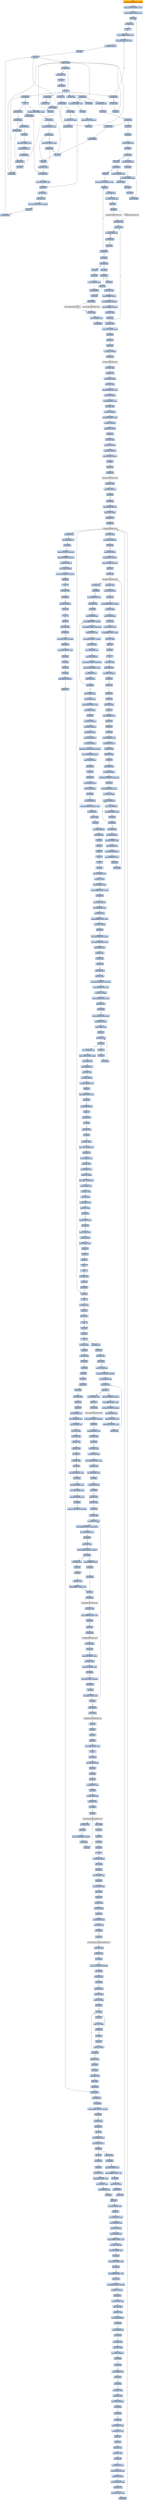 digraph G {
node[shape=rectangle,style=filled,fillcolor=lightsteelblue,color=lightsteelblue]
bgcolor="transparent"
a0x0042d000movl_0x4001d0UINT32_ebx[label="start\nmovl $0x4001d0<UINT32>, %ebx",fillcolor="orange",color="lightgrey"];
a0x0042d005movl_0x401000UINT32_edi[label="0x0042d005\nmovl $0x401000<UINT32>, %edi"];
a0x0042d00amovl_0x425000UINT32_esi[label="0x0042d00a\nmovl $0x425000<UINT32>, %esi"];
a0x0042d00fpushl_ebx[label="0x0042d00f\npushl %ebx"];
a0x0042d010call_0x0042d01f[label="0x0042d010\ncall 0x0042d01f"];
a0x0042d01fcld_[label="0x0042d01f\ncld "];
a0x0042d020movb_0xffffff80UINT8_dl[label="0x0042d020\nmovb $0xffffff80<UINT8>, %dl"];
a0x0042d022movsb_ds_esi__es_edi_[label="0x0042d022\nmovsb %ds:(%esi), %es:(%edi)"];
a0x0042d023pushl_0x2UINT8[label="0x0042d023\npushl $0x2<UINT8>"];
a0x0042d025popl_ebx[label="0x0042d025\npopl %ebx"];
a0x0042d026call_esp_[label="0x0042d026\ncall (%esp)"];
a0x0042d015addb_dl_dl[label="0x0042d015\naddb %dl, %dl"];
a0x0042d017jne_0x0042d01e[label="0x0042d017\njne 0x0042d01e"];
a0x0042d019movb_esi__dl[label="0x0042d019\nmovb (%esi), %dl"];
a0x0042d01bincl_esi[label="0x0042d01b\nincl %esi"];
a0x0042d01cadcb_dl_dl[label="0x0042d01c\nadcb %dl, %dl"];
a0x0042d01eret[label="0x0042d01e\nret"];
a0x0042d029jae_0x0042d022[label="0x0042d029\njae 0x0042d022"];
a0x0042d02bxorl_ecx_ecx[label="0x0042d02b\nxorl %ecx, %ecx"];
a0x0042d02dcall_esp_[label="0x0042d02d\ncall (%esp)"];
a0x0042d030jae_0x0042d04a[label="0x0042d030\njae 0x0042d04a"];
a0x0042d032xorl_eax_eax[label="0x0042d032\nxorl %eax, %eax"];
a0x0042d034call_esp_[label="0x0042d034\ncall (%esp)"];
a0x0042d037jae_0x0042d05a[label="0x0042d037\njae 0x0042d05a"];
a0x0042d039movb_0x2UINT8_bl[label="0x0042d039\nmovb $0x2<UINT8>, %bl"];
a0x0042d03bincl_ecx[label="0x0042d03b\nincl %ecx"];
a0x0042d03cmovb_0x10UINT8_al[label="0x0042d03c\nmovb $0x10<UINT8>, %al"];
a0x0042d03ecall_esp_[label="0x0042d03e\ncall (%esp)"];
a0x0042d041adcb_al_al[label="0x0042d041\nadcb %al, %al"];
a0x0042d043jae_0x0042d03e[label="0x0042d043\njae 0x0042d03e"];
a0x0042d045jne_0x0042d086[label="0x0042d045\njne 0x0042d086"];
a0x0042d047stosb_al_es_edi_[label="0x0042d047\nstosb %al, %es:(%edi)"];
a0x0042d048jmp_0x0042d026[label="0x0042d048\njmp 0x0042d026"];
a0x0042d086pushl_esi[label="0x0042d086\npushl %esi"];
a0x0042d087movl_edi_esi[label="0x0042d087\nmovl %edi, %esi"];
a0x0042d089subl_eax_esi[label="0x0042d089\nsubl %eax, %esi"];
a0x0042d08brepz_movsb_ds_esi__es_edi_[label="0x0042d08b\nrepz movsb %ds:(%esi), %es:(%edi)"];
a0x0042d08dpopl_esi[label="0x0042d08d\npopl %esi"];
a0x0042d08ejmp_0x0042d026[label="0x0042d08e\njmp 0x0042d026"];
a0x0042d05alodsb_ds_esi__al[label="0x0042d05a\nlodsb %ds:(%esi), %al"];
a0x0042d05bshrl_eax[label="0x0042d05b\nshrl %eax"];
a0x0042d05dje_0x0042d0a0[label="0x0042d05d\nje 0x0042d0a0"];
a0x0042d05fadcl_ecx_ecx[label="0x0042d05f\nadcl %ecx, %ecx"];
a0x0042d061jmp_0x0042d07f[label="0x0042d061\njmp 0x0042d07f"];
a0x0042d07fincl_ecx[label="0x0042d07f\nincl %ecx"];
a0x0042d080incl_ecx[label="0x0042d080\nincl %ecx"];
a0x0042d081xchgl_eax_ebp[label="0x0042d081\nxchgl %eax, %ebp"];
a0x0042d082movl_ebp_eax[label="0x0042d082\nmovl %ebp, %eax"];
a0x0042d084movb_0x1UINT8_bl[label="0x0042d084\nmovb $0x1<UINT8>, %bl"];
a0x0042d04acall_0x0042d092[label="0x0042d04a\ncall 0x0042d092"];
a0x0042d092incl_ecx[label="0x0042d092\nincl %ecx"];
a0x0042d093call_0x4esp_[label="0x0042d093\ncall 0x4(%esp)"];
a0x0042d097adcl_ecx_ecx[label="0x0042d097\nadcl %ecx, %ecx"];
a0x0042d099call_0x4esp_[label="0x0042d099\ncall 0x4(%esp)"];
a0x0042d09djb_0x0042d093[label="0x0042d09d\njb 0x0042d093"];
a0x0042d09fret[label="0x0042d09f\nret"];
a0x0042d04fsubl_ebx_ecx[label="0x0042d04f\nsubl %ebx, %ecx"];
a0x0042d051jne_0x0042d063[label="0x0042d051\njne 0x0042d063"];
a0x0042d063xchgl_eax_ecx[label="0x0042d063\nxchgl %eax, %ecx"];
a0x0042d064decl_eax[label="0x0042d064\ndecl %eax"];
a0x0042d065shll_0x8UINT8_eax[label="0x0042d065\nshll $0x8<UINT8>, %eax"];
a0x0042d068lodsb_ds_esi__al[label="0x0042d068\nlodsb %ds:(%esi), %al"];
a0x0042d069call_0x0042d090[label="0x0042d069\ncall 0x0042d090"];
a0x0042d090xorl_ecx_ecx[label="0x0042d090\nxorl %ecx, %ecx"];
a0x0042d06ecmpl_0x7d00UINT32_eax[label="0x0042d06e\ncmpl $0x7d00<UINT32>, %eax"];
a0x0042d073jae_0x0042d07f[label="0x0042d073\njae 0x0042d07f"];
a0x0042d075cmpb_0x5UINT8_ah[label="0x0042d075\ncmpb $0x5<UINT8>, %ah"];
a0x0042d078jae_0x0042d080[label="0x0042d078\njae 0x0042d080"];
a0x0042d07acmpl_0x7fUINT8_eax[label="0x0042d07a\ncmpl $0x7f<UINT8>, %eax"];
a0x0042d07dja_0x0042d081[label="0x0042d07d\nja 0x0042d081"];
a0x0042d053call_0x0042d090[label="0x0042d053\ncall 0x0042d090"];
a0x0042d058jmp_0x0042d082[label="0x0042d058\njmp 0x0042d082"];
a0x0042d0a0popl_edi[label="0x0042d0a0\npopl %edi"];
a0x0042d0a1popl_ebx[label="0x0042d0a1\npopl %ebx"];
a0x0042d0a2movzwl_ebx__edi[label="0x0042d0a2\nmovzwl (%ebx), %edi"];
a0x0042d0a5decl_edi[label="0x0042d0a5\ndecl %edi"];
a0x0042d0a6je_0x0042d0b0[label="0x0042d0a6\nje 0x0042d0b0"];
a0x0042d0a8decl_edi[label="0x0042d0a8\ndecl %edi"];
a0x0042d0a9je_0x0042d0be[label="0x0042d0a9\nje 0x0042d0be"];
a0x0042d0abshll_0xcUINT8_edi[label="0x0042d0ab\nshll $0xc<UINT8>, %edi"];
a0x0042d0aejmp_0x0042d0b7[label="0x0042d0ae\njmp 0x0042d0b7"];
a0x0042d0b7incl_ebx[label="0x0042d0b7\nincl %ebx"];
a0x0042d0b8incl_ebx[label="0x0042d0b8\nincl %ebx"];
a0x0042d0b9jmp_0x0042d00f[label="0x0042d0b9\njmp 0x0042d00f"];
a0x0042d0b0movl_0x2ebx__edi[label="0x0042d0b0\nmovl 0x2(%ebx), %edi"];
a0x0042d0b3pushl_edi[label="0x0042d0b3\npushl %edi"];
a0x0042d0b4addl_0x4UINT8_ebx[label="0x0042d0b4\naddl $0x4<UINT8>, %ebx"];
a0x0042d0bepopl_edi[label="0x0042d0be\npopl %edi"];
a0x0042d0bfmovl_0x42d128UINT32_ebx[label="0x0042d0bf\nmovl $0x42d128<UINT32>, %ebx"];
a0x0042d0c4incl_edi[label="0x0042d0c4\nincl %edi"];
a0x0042d0c5movl_edi__esi[label="0x0042d0c5\nmovl (%edi), %esi"];
a0x0042d0c7scasl_es_edi__eax[label="0x0042d0c7\nscasl %es:(%edi), %eax"];
a0x0042d0c8pushl_edi[label="0x0042d0c8\npushl %edi"];
a0x0042d0c9call_ebx_[label="0x0042d0c9\ncall (%ebx)"];
LoadLibraryA_kernel32_dll[label="LoadLibraryA@kernel32.dll",fillcolor="lightgrey",color="lightgrey"];
a0x0042d0cbxchgl_eax_ebp[label="0x0042d0cb\nxchgl %eax, %ebp"];
a0x0042d0ccxorl_eax_eax[label="0x0042d0cc\nxorl %eax, %eax"];
a0x0042d0cescasb_es_edi__al[label="0x0042d0ce\nscasb %es:(%edi), %al"];
a0x0042d0cfjne_0x0042d0ce[label="0x0042d0cf\njne 0x0042d0ce"];
a0x0042d0d1decb_edi_[label="0x0042d0d1\ndecb (%edi)"];
a0x0042d0d3je_0x0042d0c4[label="0x0042d0d3\nje 0x0042d0c4"];
a0x0042d0d5decb_edi_[label="0x0042d0d5\ndecb (%edi)"];
a0x0042d0d7jne_0x0042d0df[label="0x0042d0d7\njne 0x0042d0df"];
a0x0042d0d9incl_edi[label="0x0042d0d9\nincl %edi"];
a0x0042d0dapushl_edi_[label="0x0042d0da\npushl (%edi)"];
a0x0042d0dcscasl_es_edi__eax[label="0x0042d0dc\nscasl %es:(%edi), %eax"];
a0x0042d0ddjmp_0x0042d0e8[label="0x0042d0dd\njmp 0x0042d0e8"];
a0x0042d0e8pushl_ebp[label="0x0042d0e8\npushl %ebp"];
a0x0042d0e9call_0x4ebx_[label="0x0042d0e9\ncall 0x4(%ebx)"];
GetProcAddress_kernel32_dll[label="GetProcAddress@kernel32.dll",fillcolor="lightgrey",color="lightgrey"];
a0x0042d0ecorl_eax_esi_[label="0x0042d0ec\norl %eax, (%esi)"];
a0x0042d0eelodsl_ds_esi__eax[label="0x0042d0ee\nlodsl %ds:(%esi), %eax"];
a0x0042d0efjne_0x0042d0cc[label="0x0042d0ef\njne 0x0042d0cc"];
a0x0042d0dfdecb_edi_[label="0x0042d0df\ndecb (%edi)"];
a0x0042d0e1je_0x00402471[label="0x0042d0e1\nje 0x00402471"];
a0x0042d0e7pushl_edi[label="0x0042d0e7\npushl %edi"];
GetProcAddress_KERNEL32_dll[label="GetProcAddress@KERNEL32.dll",fillcolor="lightgrey",color="lightgrey"];
LoadLibraryA_KERNEL32_dll[label="LoadLibraryA@KERNEL32.dll",fillcolor="lightgrey",color="lightgrey"];
a0x00402471pushl_ebp[label="0x00402471\npushl %ebp"];
a0x00402472movl_esp_ebp[label="0x00402472\nmovl %esp, %ebp"];
a0x00402474pushl_0xffffffffUINT8[label="0x00402474\npushl $0xffffffff<UINT8>"];
a0x00402476pushl_0x407450UINT32[label="0x00402476\npushl $0x407450<UINT32>"];
a0x0040247bpushl_0x405064UINT32[label="0x0040247b\npushl $0x405064<UINT32>"];
a0x00402480movl_fs_0_eax[label="0x00402480\nmovl %fs:0, %eax"];
a0x00402486pushl_eax[label="0x00402486\npushl %eax"];
a0x00402487movl_esp_fs_0[label="0x00402487\nmovl %esp, %fs:0"];
a0x0040248esubl_0x10UINT8_esp[label="0x0040248e\nsubl $0x10<UINT8>, %esp"];
a0x00402491pushl_ebx[label="0x00402491\npushl %ebx"];
a0x00402492pushl_esi[label="0x00402492\npushl %esi"];
a0x00402493pushl_edi[label="0x00402493\npushl %edi"];
a0x00402494movl_esp__24ebp_[label="0x00402494\nmovl %esp, -24(%ebp)"];
a0x00402497call_0x4070c4[label="0x00402497\ncall 0x4070c4"];
GetVersion_KERNEL32_dll[label="GetVersion@KERNEL32.dll",fillcolor="lightgrey",color="lightgrey"];
a0x0040249dxorl_edx_edx[label="0x0040249d\nxorl %edx, %edx"];
a0x0040249fmovb_ah_dl[label="0x0040249f\nmovb %ah, %dl"];
a0x004024a1movl_edx_0x422f40[label="0x004024a1\nmovl %edx, 0x422f40"];
a0x004024a7movl_eax_ecx[label="0x004024a7\nmovl %eax, %ecx"];
a0x004024a9andl_0xffUINT32_ecx[label="0x004024a9\nandl $0xff<UINT32>, %ecx"];
a0x004024afmovl_ecx_0x422f3c[label="0x004024af\nmovl %ecx, 0x422f3c"];
a0x004024b5shll_0x8UINT8_ecx[label="0x004024b5\nshll $0x8<UINT8>, %ecx"];
a0x004024b8addl_edx_ecx[label="0x004024b8\naddl %edx, %ecx"];
a0x004024bamovl_ecx_0x422f38[label="0x004024ba\nmovl %ecx, 0x422f38"];
a0x004024c0shrl_0x10UINT8_eax[label="0x004024c0\nshrl $0x10<UINT8>, %eax"];
a0x004024c3movl_eax_0x422f34[label="0x004024c3\nmovl %eax, 0x422f34"];
a0x004024c8pushl_0x0UINT8[label="0x004024c8\npushl $0x0<UINT8>"];
a0x004024cacall_0x404071[label="0x004024ca\ncall 0x404071"];
a0x00404071xorl_eax_eax[label="0x00404071\nxorl %eax, %eax"];
a0x00404073pushl_0x0UINT8[label="0x00404073\npushl $0x0<UINT8>"];
a0x00404075cmpl_eax_0x8esp_[label="0x00404075\ncmpl %eax, 0x8(%esp)"];
a0x00404079pushl_0x1000UINT32[label="0x00404079\npushl $0x1000<UINT32>"];
a0x0040407esete_al[label="0x0040407e\nsete %al"];
a0x00404081pushl_eax[label="0x00404081\npushl %eax"];
a0x00404082call_0x407068[label="0x00404082\ncall 0x407068"];
HeapCreate_KERNEL32_dll[label="HeapCreate@KERNEL32.dll",fillcolor="lightgrey",color="lightgrey"];
a0x00404088testl_eax_eax[label="0x00404088\ntestl %eax, %eax"];
a0x0040408amovl_eax_0x4231c4[label="0x0040408a\nmovl %eax, 0x4231c4"];
a0x0040408fje_0x4040a6[label="0x0040408f\nje 0x4040a6"];
a0x00404091call_0x4040ad[label="0x00404091\ncall 0x4040ad"];
a0x004040adpushl_0x140UINT32[label="0x004040ad\npushl $0x140<UINT32>"];
a0x004040b2pushl_0x0UINT8[label="0x004040b2\npushl $0x0<UINT8>"];
a0x004040b4pushl_0x4231c4[label="0x004040b4\npushl 0x4231c4"];
a0x004040bacall_0x4070bc[label="0x004040ba\ncall 0x4070bc"];
HeapAlloc_KERNEL32_dll[label="HeapAlloc@KERNEL32.dll",fillcolor="lightgrey",color="lightgrey"];
a0x004040c0testl_eax_eax[label="0x004040c0\ntestl %eax, %eax"];
a0x004040c2movl_eax_0x4231c0[label="0x004040c2\nmovl %eax, 0x4231c0"];
a0x004040c7jne_0x4040ca[label="0x004040c7\njne 0x4040ca"];
a0x004040caandl_0x0UINT8_0x4231b8[label="0x004040ca\nandl $0x0<UINT8>, 0x4231b8"];
a0x004040d1andl_0x0UINT8_0x4231bc[label="0x004040d1\nandl $0x0<UINT8>, 0x4231bc"];
a0x004040d8pushl_0x1UINT8[label="0x004040d8\npushl $0x1<UINT8>"];
a0x004040damovl_eax_0x4231b4[label="0x004040da\nmovl %eax, 0x4231b4"];
a0x004040dfmovl_0x10UINT32_0x4231ac[label="0x004040df\nmovl $0x10<UINT32>, 0x4231ac"];
a0x004040e9popl_eax[label="0x004040e9\npopl %eax"];
a0x004040earet[label="0x004040ea\nret"];
a0x00404096testl_eax_eax[label="0x00404096\ntestl %eax, %eax"];
a0x00404098jne_0x4040a9[label="0x00404098\njne 0x4040a9"];
a0x004040a9pushl_0x1UINT8[label="0x004040a9\npushl $0x1<UINT8>"];
a0x004040abpopl_eax[label="0x004040ab\npopl %eax"];
a0x004040acret[label="0x004040ac\nret"];
a0x004024cfpopl_ecx[label="0x004024cf\npopl %ecx"];
a0x004024d0testl_eax_eax[label="0x004024d0\ntestl %eax, %eax"];
a0x004024d2jne_0x4024dc[label="0x004024d2\njne 0x4024dc"];
a0x004024dcandl_0x0UINT8__4ebp_[label="0x004024dc\nandl $0x0<UINT8>, -4(%ebp)"];
a0x004024e0call_0x40341d[label="0x004024e0\ncall 0x40341d"];
a0x0040341dsubl_0x44UINT8_esp[label="0x0040341d\nsubl $0x44<UINT8>, %esp"];
a0x00403420pushl_ebx[label="0x00403420\npushl %ebx"];
a0x00403421pushl_ebp[label="0x00403421\npushl %ebp"];
a0x00403422pushl_esi[label="0x00403422\npushl %esi"];
a0x00403423pushl_edi[label="0x00403423\npushl %edi"];
a0x00403424pushl_0x100UINT32[label="0x00403424\npushl $0x100<UINT32>"];
a0x00403429call_0x402357[label="0x00403429\ncall 0x402357"];
a0x00402357pushl_0x422f7c[label="0x00402357\npushl 0x422f7c"];
a0x0040235dpushl_0x8esp_[label="0x0040235d\npushl 0x8(%esp)"];
a0x00402361call_0x402369[label="0x00402361\ncall 0x402369"];
a0x00402369cmpl_0xffffffe0UINT8_0x4esp_[label="0x00402369\ncmpl $0xffffffe0<UINT8>, 0x4(%esp)"];
a0x0040236eja_0x402392[label="0x0040236e\nja 0x402392"];
a0x00402370pushl_0x4esp_[label="0x00402370\npushl 0x4(%esp)"];
a0x00402374call_0x402395[label="0x00402374\ncall 0x402395"];
a0x00402395pushl_esi[label="0x00402395\npushl %esi"];
a0x00402396movl_0x8esp__esi[label="0x00402396\nmovl 0x8(%esp), %esi"];
a0x0040239acmpl_0x422a14_esi[label="0x0040239a\ncmpl 0x422a14, %esi"];
a0x004023a0ja_0x4023ad[label="0x004023a0\nja 0x4023ad"];
a0x004023a2pushl_esi[label="0x004023a2\npushl %esi"];
a0x004023a3call_0x404441[label="0x004023a3\ncall 0x404441"];
a0x00404441pushl_ebp[label="0x00404441\npushl %ebp"];
a0x00404442movl_esp_ebp[label="0x00404442\nmovl %esp, %ebp"];
a0x00404444subl_0x14UINT8_esp[label="0x00404444\nsubl $0x14<UINT8>, %esp"];
a0x00404447movl_0x4231bc_eax[label="0x00404447\nmovl 0x4231bc, %eax"];
a0x0040444cmovl_0x4231c0_edx[label="0x0040444c\nmovl 0x4231c0, %edx"];
a0x00404452pushl_ebx[label="0x00404452\npushl %ebx"];
a0x00404453pushl_esi[label="0x00404453\npushl %esi"];
a0x00404454leal_eaxeax4__eax[label="0x00404454\nleal (%eax,%eax,4), %eax"];
a0x00404457pushl_edi[label="0x00404457\npushl %edi"];
a0x00404458leal_edxeax4__edi[label="0x00404458\nleal (%edx,%eax,4), %edi"];
a0x0040445bmovl_0x8ebp__eax[label="0x0040445b\nmovl 0x8(%ebp), %eax"];
a0x0040445emovl_edi__4ebp_[label="0x0040445e\nmovl %edi, -4(%ebp)"];
a0x00404461leal_0x17eax__ecx[label="0x00404461\nleal 0x17(%eax), %ecx"];
a0x00404464andl_0xfffffff0UINT8_ecx[label="0x00404464\nandl $0xfffffff0<UINT8>, %ecx"];
a0x00404467movl_ecx__16ebp_[label="0x00404467\nmovl %ecx, -16(%ebp)"];
a0x0040446asarl_0x4UINT8_ecx[label="0x0040446a\nsarl $0x4<UINT8>, %ecx"];
a0x0040446ddecl_ecx[label="0x0040446d\ndecl %ecx"];
a0x0040446ecmpl_0x20UINT8_ecx[label="0x0040446e\ncmpl $0x20<UINT8>, %ecx"];
a0x00404471jnl_0x404481[label="0x00404471\njnl 0x404481"];
a0x00404473orl_0xffffffffUINT8_esi[label="0x00404473\norl $0xffffffff<UINT8>, %esi"];
a0x00404476shrl_cl_esi[label="0x00404476\nshrl %cl, %esi"];
a0x00404478orl_0xffffffffUINT8__8ebp_[label="0x00404478\norl $0xffffffff<UINT8>, -8(%ebp)"];
a0x0040447cmovl_esi__12ebp_[label="0x0040447c\nmovl %esi, -12(%ebp)"];
a0x0040447fjmp_0x404491[label="0x0040447f\njmp 0x404491"];
a0x00404491movl_0x4231b4_eax[label="0x00404491\nmovl 0x4231b4, %eax"];
a0x00404496movl_eax_ebx[label="0x00404496\nmovl %eax, %ebx"];
a0x00404498cmpl_edi_ebx[label="0x00404498\ncmpl %edi, %ebx"];
a0x0040449amovl_ebx_0x8ebp_[label="0x0040449a\nmovl %ebx, 0x8(%ebp)"];
a0x0040449djae_0x4044b8[label="0x0040449d\njae 0x4044b8"];
a0x004044b8cmpl__4ebp__ebx[label="0x004044b8\ncmpl -4(%ebp), %ebx"];
a0x004044bbjne_0x404536[label="0x004044bb\njne 0x404536"];
a0x004044bdmovl_edx_ebx[label="0x004044bd\nmovl %edx, %ebx"];
a0x004044bfcmpl_eax_ebx[label="0x004044bf\ncmpl %eax, %ebx"];
a0x004044c1movl_ebx_0x8ebp_[label="0x004044c1\nmovl %ebx, 0x8(%ebp)"];
a0x004044c4jae_0x4044db[label="0x004044c4\njae 0x4044db"];
a0x004044dbjne_0x404536[label="0x004044db\njne 0x404536"];
a0x004044ddcmpl__4ebp__ebx[label="0x004044dd\ncmpl -4(%ebp), %ebx"];
a0x004044e0jae_0x4044f3[label="0x004044e0\njae 0x4044f3"];
a0x004044f3jne_0x40451b[label="0x004044f3\njne 0x40451b"];
a0x004044f5movl_edx_ebx[label="0x004044f5\nmovl %edx, %ebx"];
a0x004044f7cmpl_eax_ebx[label="0x004044f7\ncmpl %eax, %ebx"];
a0x004044f9movl_ebx_0x8ebp_[label="0x004044f9\nmovl %ebx, 0x8(%ebp)"];
a0x004044fcjae_0x40450b[label="0x004044fc\njae 0x40450b"];
a0x0040450bjne_0x40451b[label="0x0040450b\njne 0x40451b"];
a0x0040450dcall_0x40474a[label="0x0040450d\ncall 0x40474a"];
a0x0040474amovl_0x4231bc_eax[label="0x0040474a\nmovl 0x4231bc, %eax"];
a0x0040474fmovl_0x4231ac_ecx[label="0x0040474f\nmovl 0x4231ac, %ecx"];
a0x00404755pushl_esi[label="0x00404755\npushl %esi"];
a0x00404756pushl_edi[label="0x00404756\npushl %edi"];
a0x00404757xorl_edi_edi[label="0x00404757\nxorl %edi, %edi"];
a0x00404759cmpl_ecx_eax[label="0x00404759\ncmpl %ecx, %eax"];
a0x0040475bjne_0x40478d[label="0x0040475b\njne 0x40478d"];
a0x0040478dmovl_0x4231c0_ecx[label="0x0040478d\nmovl 0x4231c0, %ecx"];
a0x00404793pushl_0x41c4UINT32[label="0x00404793\npushl $0x41c4<UINT32>"];
a0x00404798pushl_0x8UINT8[label="0x00404798\npushl $0x8<UINT8>"];
a0x0040479aleal_eaxeax4__eax[label="0x0040479a\nleal (%eax,%eax,4), %eax"];
a0x0040479dpushl_0x4231c4[label="0x0040479d\npushl 0x4231c4"];
a0x004047a3leal_ecxeax4__esi[label="0x004047a3\nleal (%ecx,%eax,4), %esi"];
a0x004047a6call_0x4070bc[label="0x004047a6\ncall 0x4070bc"];
a0x004047accmpl_edi_eax[label="0x004047ac\ncmpl %edi, %eax"];
a0x004047aemovl_eax_0x10esi_[label="0x004047ae\nmovl %eax, 0x10(%esi)"];
a0x004047b1je_0x4047dd[label="0x004047b1\nje 0x4047dd"];
a0x004047b3pushl_0x4UINT8[label="0x004047b3\npushl $0x4<UINT8>"];
a0x004047b5pushl_0x2000UINT32[label="0x004047b5\npushl $0x2000<UINT32>"];
a0x004047bapushl_0x100000UINT32[label="0x004047ba\npushl $0x100000<UINT32>"];
a0x004047bfpushl_edi[label="0x004047bf\npushl %edi"];
a0x004047c0call_0x407060[label="0x004047c0\ncall 0x407060"];
VirtualAlloc_KERNEL32_dll[label="VirtualAlloc@KERNEL32.dll",fillcolor="lightgrey",color="lightgrey"];
a0x004047c6cmpl_edi_eax[label="0x004047c6\ncmpl %edi, %eax"];
a0x004047c8movl_eax_0xcesi_[label="0x004047c8\nmovl %eax, 0xc(%esi)"];
a0x004047cbjne_0x4047e1[label="0x004047cb\njne 0x4047e1"];
a0x004047e1orl_0xffffffffUINT8_0x8esi_[label="0x004047e1\norl $0xffffffff<UINT8>, 0x8(%esi)"];
a0x004047e5movl_edi_esi_[label="0x004047e5\nmovl %edi, (%esi)"];
a0x004047e7movl_edi_0x4esi_[label="0x004047e7\nmovl %edi, 0x4(%esi)"];
a0x004047eaincl_0x4231bc[label="0x004047ea\nincl 0x4231bc"];
a0x004047f0movl_0x10esi__eax[label="0x004047f0\nmovl 0x10(%esi), %eax"];
a0x004047f3orl_0xffffffffUINT8_eax_[label="0x004047f3\norl $0xffffffff<UINT8>, (%eax)"];
a0x004047f6movl_esi_eax[label="0x004047f6\nmovl %esi, %eax"];
a0x004047f8popl_edi[label="0x004047f8\npopl %edi"];
a0x004047f9popl_esi[label="0x004047f9\npopl %esi"];
a0x004047faret[label="0x004047fa\nret"];
a0x00404512movl_eax_ebx[label="0x00404512\nmovl %eax, %ebx"];
a0x00404514testl_ebx_ebx[label="0x00404514\ntestl %ebx, %ebx"];
a0x00404516movl_ebx_0x8ebp_[label="0x00404516\nmovl %ebx, 0x8(%ebp)"];
a0x00404519je_0x40452f[label="0x00404519\nje 0x40452f"];
a0x0040451bpushl_ebx[label="0x0040451b\npushl %ebx"];
a0x0040451ccall_0x4047fb[label="0x0040451c\ncall 0x4047fb"];
a0x004047fbpushl_ebp[label="0x004047fb\npushl %ebp"];
a0x004047fcmovl_esp_ebp[label="0x004047fc\nmovl %esp, %ebp"];
a0x004047fepushl_ecx[label="0x004047fe\npushl %ecx"];
a0x004047ffmovl_0x8ebp__ecx[label="0x004047ff\nmovl 0x8(%ebp), %ecx"];
a0x00404802pushl_ebx[label="0x00404802\npushl %ebx"];
a0x00404803pushl_esi[label="0x00404803\npushl %esi"];
a0x00404804pushl_edi[label="0x00404804\npushl %edi"];
a0x00404805movl_0x10ecx__esi[label="0x00404805\nmovl 0x10(%ecx), %esi"];
a0x00404808movl_0x8ecx__eax[label="0x00404808\nmovl 0x8(%ecx), %eax"];
a0x0040480bxorl_ebx_ebx[label="0x0040480b\nxorl %ebx, %ebx"];
a0x0040480dtestl_eax_eax[label="0x0040480d\ntestl %eax, %eax"];
a0x0040480fjl_0x404816[label="0x0040480f\njl 0x404816"];
a0x00404816movl_ebx_eax[label="0x00404816\nmovl %ebx, %eax"];
a0x00404818pushl_0x3fUINT8[label="0x00404818\npushl $0x3f<UINT8>"];
a0x0040481aimull_0x204UINT32_eax_eax[label="0x0040481a\nimull $0x204<UINT32>, %eax, %eax"];
a0x00404820popl_edx[label="0x00404820\npopl %edx"];
a0x00404821leal_0x144eaxesi__eax[label="0x00404821\nleal 0x144(%eax,%esi), %eax"];
a0x00404828movl_eax__4ebp_[label="0x00404828\nmovl %eax, -4(%ebp)"];
a0x0040482bmovl_eax_0x8eax_[label="0x0040482b\nmovl %eax, 0x8(%eax)"];
a0x0040482emovl_eax_0x4eax_[label="0x0040482e\nmovl %eax, 0x4(%eax)"];
a0x00404831addl_0x8UINT8_eax[label="0x00404831\naddl $0x8<UINT8>, %eax"];
a0x00404834decl_edx[label="0x00404834\ndecl %edx"];
a0x00404835jne_0x40482b[label="0x00404835\njne 0x40482b"];
a0x00404837movl_ebx_edi[label="0x00404837\nmovl %ebx, %edi"];
a0x00404839pushl_0x4UINT8[label="0x00404839\npushl $0x4<UINT8>"];
a0x0040483bshll_0xfUINT8_edi[label="0x0040483b\nshll $0xf<UINT8>, %edi"];
a0x0040483eaddl_0xcecx__edi[label="0x0040483e\naddl 0xc(%ecx), %edi"];
a0x00404841pushl_0x1000UINT32[label="0x00404841\npushl $0x1000<UINT32>"];
a0x00404846pushl_0x8000UINT32[label="0x00404846\npushl $0x8000<UINT32>"];
a0x0040484bpushl_edi[label="0x0040484b\npushl %edi"];
a0x0040484ccall_0x407060[label="0x0040484c\ncall 0x407060"];
a0x00404852testl_eax_eax[label="0x00404852\ntestl %eax, %eax"];
a0x00404854jne_0x40485e[label="0x00404854\njne 0x40485e"];
a0x0040485eleal_0x7000edi__edx[label="0x0040485e\nleal 0x7000(%edi), %edx"];
a0x00404864cmpl_edx_edi[label="0x00404864\ncmpl %edx, %edi"];
a0x00404866ja_0x4048a4[label="0x00404866\nja 0x4048a4"];
a0x00404868leal_0x10edi__eax[label="0x00404868\nleal 0x10(%edi), %eax"];
a0x0040486borl_0xffffffffUINT8__8eax_[label="0x0040486b\norl $0xffffffff<UINT8>, -8(%eax)"];
a0x0040486forl_0xffffffffUINT8_0xfeceax_[label="0x0040486f\norl $0xffffffff<UINT8>, 0xfec(%eax)"];
a0x00404876leal_0xffceax__ecx[label="0x00404876\nleal 0xffc(%eax), %ecx"];
a0x0040487cmovl_0xff0UINT32__4eax_[label="0x0040487c\nmovl $0xff0<UINT32>, -4(%eax)"];
a0x00404883movl_ecx_eax_[label="0x00404883\nmovl %ecx, (%eax)"];
a0x00404885leal__4100eax__ecx[label="0x00404885\nleal -4100(%eax), %ecx"];
a0x0040488bmovl_ecx_0x4eax_[label="0x0040488b\nmovl %ecx, 0x4(%eax)"];
a0x0040488emovl_0xff0UINT32_0xfe8eax_[label="0x0040488e\nmovl $0xff0<UINT32>, 0xfe8(%eax)"];
a0x00404898addl_0x1000UINT32_eax[label="0x00404898\naddl $0x1000<UINT32>, %eax"];
a0x0040489dleal__16eax__ecx[label="0x0040489d\nleal -16(%eax), %ecx"];
a0x004048a0cmpl_edx_ecx[label="0x004048a0\ncmpl %edx, %ecx"];
a0x004048a2jbe_0x40486b[label="0x004048a2\njbe 0x40486b"];
a0x004048a4movl__4ebp__eax[label="0x004048a4\nmovl -4(%ebp), %eax"];
a0x004048a7leal_0xcedi__ecx[label="0x004048a7\nleal 0xc(%edi), %ecx"];
a0x004048aaaddl_0x1f8UINT32_eax[label="0x004048aa\naddl $0x1f8<UINT32>, %eax"];
a0x004048afpushl_0x1UINT8[label="0x004048af\npushl $0x1<UINT8>"];
a0x004048b1popl_edi[label="0x004048b1\npopl %edi"];
a0x004048b2movl_ecx_0x4eax_[label="0x004048b2\nmovl %ecx, 0x4(%eax)"];
a0x004048b5movl_eax_0x8ecx_[label="0x004048b5\nmovl %eax, 0x8(%ecx)"];
a0x004048b8leal_0xcedx__ecx[label="0x004048b8\nleal 0xc(%edx), %ecx"];
a0x004048bbmovl_ecx_0x8eax_[label="0x004048bb\nmovl %ecx, 0x8(%eax)"];
a0x004048bemovl_eax_0x4ecx_[label="0x004048be\nmovl %eax, 0x4(%ecx)"];
a0x004048c1andl_0x0UINT8_0x44esiebx4_[label="0x004048c1\nandl $0x0<UINT8>, 0x44(%esi,%ebx,4)"];
a0x004048c6movl_edi_0xc4esiebx4_[label="0x004048c6\nmovl %edi, 0xc4(%esi,%ebx,4)"];
a0x004048cdmovb_0x43esi__al[label="0x004048cd\nmovb 0x43(%esi), %al"];
a0x004048d0movb_al_cl[label="0x004048d0\nmovb %al, %cl"];
a0x004048d2incb_cl[label="0x004048d2\nincb %cl"];
a0x004048d4testb_al_al[label="0x004048d4\ntestb %al, %al"];
a0x004048d6movl_0x8ebp__eax[label="0x004048d6\nmovl 0x8(%ebp), %eax"];
a0x004048d9movb_cl_0x43esi_[label="0x004048d9\nmovb %cl, 0x43(%esi)"];
a0x004048dcjne_0x4048e1[label="0x004048dc\njne 0x4048e1"];
a0x004048deorl_edi_0x4eax_[label="0x004048de\norl %edi, 0x4(%eax)"];
a0x004048e1movl_0x80000000UINT32_edx[label="0x004048e1\nmovl $0x80000000<UINT32>, %edx"];
a0x004048e6movl_ebx_ecx[label="0x004048e6\nmovl %ebx, %ecx"];
a0x004048e8shrl_cl_edx[label="0x004048e8\nshrl %cl, %edx"];
a0x004048eanotl_edx[label="0x004048ea\nnotl %edx"];
a0x004048ecandl_edx_0x8eax_[label="0x004048ec\nandl %edx, 0x8(%eax)"];
a0x004048efmovl_ebx_eax[label="0x004048ef\nmovl %ebx, %eax"];
a0x004048f1popl_edi[label="0x004048f1\npopl %edi"];
a0x004048f2popl_esi[label="0x004048f2\npopl %esi"];
a0x004048f3popl_ebx[label="0x004048f3\npopl %ebx"];
a0x004048f4leave_[label="0x004048f4\nleave "];
a0x004048f5ret[label="0x004048f5\nret"];
a0x00404521popl_ecx[label="0x00404521\npopl %ecx"];
a0x00404522movl_0x10ebx__ecx[label="0x00404522\nmovl 0x10(%ebx), %ecx"];
a0x00404525movl_eax_ecx_[label="0x00404525\nmovl %eax, (%ecx)"];
a0x00404527movl_0x10ebx__eax[label="0x00404527\nmovl 0x10(%ebx), %eax"];
a0x0040452acmpl_0xffffffffUINT8_eax_[label="0x0040452a\ncmpl $0xffffffff<UINT8>, (%eax)"];
a0x0040452djne_0x404536[label="0x0040452d\njne 0x404536"];
a0x00404536movl_ebx_0x4231b4[label="0x00404536\nmovl %ebx, 0x4231b4"];
a0x0040453cmovl_0x10ebx__eax[label="0x0040453c\nmovl 0x10(%ebx), %eax"];
a0x0040453fmovl_eax__edx[label="0x0040453f\nmovl (%eax), %edx"];
a0x00404541cmpl_0xffffffffUINT8_edx[label="0x00404541\ncmpl $0xffffffff<UINT8>, %edx"];
a0x00404544movl_edx__4ebp_[label="0x00404544\nmovl %edx, -4(%ebp)"];
a0x00404547je_0x40455d[label="0x00404547\nje 0x40455d"];
a0x00404549movl_0xc4eaxedx4__ecx[label="0x00404549\nmovl 0xc4(%eax,%edx,4), %ecx"];
a0x00404550movl_0x44eaxedx4__edi[label="0x00404550\nmovl 0x44(%eax,%edx,4), %edi"];
a0x00404554andl__8ebp__ecx[label="0x00404554\nandl -8(%ebp), %ecx"];
a0x00404557andl_esi_edi[label="0x00404557\nandl %esi, %edi"];
a0x00404559orl_edi_ecx[label="0x00404559\norl %edi, %ecx"];
a0x0040455bjne_0x404594[label="0x0040455b\njne 0x404594"];
a0x00404594movl_edx_ecx[label="0x00404594\nmovl %edx, %ecx"];
a0x00404596xorl_edi_edi[label="0x00404596\nxorl %edi, %edi"];
a0x00404598imull_0x204UINT32_ecx_ecx[label="0x00404598\nimull $0x204<UINT32>, %ecx, %ecx"];
a0x0040459eleal_0x144ecxeax__ecx[label="0x0040459e\nleal 0x144(%ecx,%eax), %ecx"];
a0x004045a5movl_ecx__12ebp_[label="0x004045a5\nmovl %ecx, -12(%ebp)"];
a0x004045a8movl_0x44eaxedx4__ecx[label="0x004045a8\nmovl 0x44(%eax,%edx,4), %ecx"];
a0x004045acandl_esi_ecx[label="0x004045ac\nandl %esi, %ecx"];
a0x004045aejne_0x4045bd[label="0x004045ae\njne 0x4045bd"];
a0x004045b0movl_0xc4eaxedx4__ecx[label="0x004045b0\nmovl 0xc4(%eax,%edx,4), %ecx"];
a0x004045b7pushl_0x20UINT8[label="0x004045b7\npushl $0x20<UINT8>"];
a0x004045b9andl__8ebp__ecx[label="0x004045b9\nandl -8(%ebp), %ecx"];
a0x004045bcpopl_edi[label="0x004045bc\npopl %edi"];
a0x004045bdtestl_ecx_ecx[label="0x004045bd\ntestl %ecx, %ecx"];
a0x004045bfjl_0x4045c6[label="0x004045bf\njl 0x4045c6"];
a0x004045c1shll_ecx[label="0x004045c1\nshll %ecx"];
a0x004045c3incl_edi[label="0x004045c3\nincl %edi"];
a0x004045c4jmp_0x4045bd[label="0x004045c4\njmp 0x4045bd"];
a0x004045c6movl__12ebp__ecx[label="0x004045c6\nmovl -12(%ebp), %ecx"];
a0x004045c9movl_0x4ecxedi8__edx[label="0x004045c9\nmovl 0x4(%ecx,%edi,8), %edx"];
a0x004045cdmovl_edx__ecx[label="0x004045cd\nmovl (%edx), %ecx"];
a0x004045cfsubl__16ebp__ecx[label="0x004045cf\nsubl -16(%ebp), %ecx"];
a0x004045d2movl_ecx_esi[label="0x004045d2\nmovl %ecx, %esi"];
a0x004045d4movl_ecx__8ebp_[label="0x004045d4\nmovl %ecx, -8(%ebp)"];
a0x004045d7sarl_0x4UINT8_esi[label="0x004045d7\nsarl $0x4<UINT8>, %esi"];
a0x004045dadecl_esi[label="0x004045da\ndecl %esi"];
a0x004045dbcmpl_0x3fUINT8_esi[label="0x004045db\ncmpl $0x3f<UINT8>, %esi"];
a0x004045dejle_0x4045e3[label="0x004045de\njle 0x4045e3"];
a0x004045e0pushl_0x3fUINT8[label="0x004045e0\npushl $0x3f<UINT8>"];
a0x004045e2popl_esi[label="0x004045e2\npopl %esi"];
a0x004045e3cmpl_edi_esi[label="0x004045e3\ncmpl %edi, %esi"];
a0x004045e5je_0x4046f8[label="0x004045e5\nje 0x4046f8"];
a0x004046f8testl_ecx_ecx[label="0x004046f8\ntestl %ecx, %ecx"];
a0x004046faje_0x404707[label="0x004046fa\nje 0x404707"];
a0x004046fcmovl_ecx_edx_[label="0x004046fc\nmovl %ecx, (%edx)"];
a0x004046femovl_ecx__4ecxedx_[label="0x004046fe\nmovl %ecx, -4(%ecx,%edx)"];
a0x00404702jmp_0x404707[label="0x00404702\njmp 0x404707"];
a0x00404707movl__16ebp__esi[label="0x00404707\nmovl -16(%ebp), %esi"];
a0x0040470aaddl_ecx_edx[label="0x0040470a\naddl %ecx, %edx"];
a0x0040470cleal_0x1esi__ecx[label="0x0040470c\nleal 0x1(%esi), %ecx"];
a0x0040470fmovl_ecx_edx_[label="0x0040470f\nmovl %ecx, (%edx)"];
a0x00404711movl_ecx__4edxesi_[label="0x00404711\nmovl %ecx, -4(%edx,%esi)"];
a0x00404715movl__12ebp__esi[label="0x00404715\nmovl -12(%ebp), %esi"];
a0x00404718movl_esi__ecx[label="0x00404718\nmovl (%esi), %ecx"];
a0x0040471atestl_ecx_ecx[label="0x0040471a\ntestl %ecx, %ecx"];
a0x0040471cleal_0x1ecx__edi[label="0x0040471c\nleal 0x1(%ecx), %edi"];
a0x0040471fmovl_edi_esi_[label="0x0040471f\nmovl %edi, (%esi)"];
a0x00404721jne_0x40473d[label="0x00404721\njne 0x40473d"];
a0x00404723cmpl_0x4231b8_ebx[label="0x00404723\ncmpl 0x4231b8, %ebx"];
a0x00404729jne_0x40473d[label="0x00404729\njne 0x40473d"];
a0x0040473dmovl__4ebp__ecx[label="0x0040473d\nmovl -4(%ebp), %ecx"];
a0x00404740movl_ecx_eax_[label="0x00404740\nmovl %ecx, (%eax)"];
a0x00404742leal_0x4edx__eax[label="0x00404742\nleal 0x4(%edx), %eax"];
a0x00404745popl_edi[label="0x00404745\npopl %edi"];
a0x00404746popl_esi[label="0x00404746\npopl %esi"];
a0x00404747popl_ebx[label="0x00404747\npopl %ebx"];
a0x00404748leave_[label="0x00404748\nleave "];
a0x00404749ret[label="0x00404749\nret"];
a0x004023a8testl_eax_eax[label="0x004023a8\ntestl %eax, %eax"];
a0x004023aapopl_ecx[label="0x004023aa\npopl %ecx"];
a0x004023abjne_0x4023c9[label="0x004023ab\njne 0x4023c9"];
a0x004023c9popl_esi[label="0x004023c9\npopl %esi"];
a0x004023caret[label="0x004023ca\nret"];
a0x00402379testl_eax_eax[label="0x00402379\ntestl %eax, %eax"];
a0x0040237bpopl_ecx[label="0x0040237b\npopl %ecx"];
a0x0040237cjne_0x402394[label="0x0040237c\njne 0x402394"];
a0x00402394ret[label="0x00402394\nret"];
a0x00402366popl_ecx[label="0x00402366\npopl %ecx"];
a0x00402367popl_ecx[label="0x00402367\npopl %ecx"];
a0x00402368ret[label="0x00402368\nret"];
a0x0040342emovl_eax_esi[label="0x0040342e\nmovl %eax, %esi"];
a0x00403430popl_ecx[label="0x00403430\npopl %ecx"];
a0x00403431testl_esi_esi[label="0x00403431\ntestl %esi, %esi"];
a0x00403433jne_0x40343d[label="0x00403433\njne 0x40343d"];
a0x0040343dmovl_esi_0x4231e0[label="0x0040343d\nmovl %esi, 0x4231e0"];
a0x00403443movl_0x20UINT32_0x4232e0[label="0x00403443\nmovl $0x20<UINT32>, 0x4232e0"];
a0x0040344dleal_0x100esi__eax[label="0x0040344d\nleal 0x100(%esi), %eax"];
a0x00403453cmpl_eax_esi[label="0x00403453\ncmpl %eax, %esi"];
a0x00403455jae_0x403471[label="0x00403455\njae 0x403471"];
a0x00403457andb_0x0UINT8_0x4esi_[label="0x00403457\nandb $0x0<UINT8>, 0x4(%esi)"];
a0x0040345borl_0xffffffffUINT8_esi_[label="0x0040345b\norl $0xffffffff<UINT8>, (%esi)"];
a0x0040345emovb_0xaUINT8_0x5esi_[label="0x0040345e\nmovb $0xa<UINT8>, 0x5(%esi)"];
a0x00403462movl_0x4231e0_eax[label="0x00403462\nmovl 0x4231e0, %eax"];
a0x00403467addl_0x8UINT8_esi[label="0x00403467\naddl $0x8<UINT8>, %esi"];
a0x0040346aaddl_0x100UINT32_eax[label="0x0040346a\naddl $0x100<UINT32>, %eax"];
a0x0040346fjmp_0x403453[label="0x0040346f\njmp 0x403453"];
a0x00403471leal_0x10esp__eax[label="0x00403471\nleal 0x10(%esp), %eax"];
a0x00403475pushl_eax[label="0x00403475\npushl %eax"];
a0x00403476call_0x4070b4[label="0x00403476\ncall 0x4070b4"];
GetStartupInfoA_KERNEL32_dll[label="GetStartupInfoA@KERNEL32.dll",fillcolor="lightgrey",color="lightgrey"];
a0x0040347ccmpw_0x0UINT8_0x42esp_[label="0x0040347c\ncmpw $0x0<UINT8>, 0x42(%esp)"];
a0x00403482je_0x40354d[label="0x00403482\nje 0x40354d"];
a0x00403488movl_0x44esp__eax[label="0x00403488\nmovl 0x44(%esp), %eax"];
a0x0040348ctestl_eax_eax[label="0x0040348c\ntestl %eax, %eax"];
a0x0040348eje_0x40354d[label="0x0040348e\nje 0x40354d"];
a0x00403494movl_eax__esi[label="0x00403494\nmovl (%eax), %esi"];
a0x00403496leal_0x4eax__ebp[label="0x00403496\nleal 0x4(%eax), %ebp"];
a0x00403499movl_0x800UINT32_eax[label="0x00403499\nmovl $0x800<UINT32>, %eax"];
a0x0040349ecmpl_eax_esi[label="0x0040349e\ncmpl %eax, %esi"];
a0x004034a0leal_esiebp__ebx[label="0x004034a0\nleal (%esi,%ebp), %ebx"];
a0x004034a3jl_0x4034a7[label="0x004034a3\njl 0x4034a7"];
a0x004034a7cmpl_esi_0x4232e0[label="0x004034a7\ncmpl %esi, 0x4232e0"];
a0x004034adjnl_0x403501[label="0x004034ad\njnl 0x403501"];
a0x00403501xorl_edi_edi[label="0x00403501\nxorl %edi, %edi"];
a0x00403503testl_esi_esi[label="0x00403503\ntestl %esi, %esi"];
a0x00403505jle_0x40354d[label="0x00403505\njle 0x40354d"];
a0x0040354dxorl_ebx_ebx[label="0x0040354d\nxorl %ebx, %ebx"];
a0x0040354fmovl_0x4231e0_eax[label="0x0040354f\nmovl 0x4231e0, %eax"];
a0x00403554cmpl_0xffffffffUINT8_eaxebx8_[label="0x00403554\ncmpl $0xffffffff<UINT8>, (%eax,%ebx,8)"];
a0x00403558leal_eaxebx8__esi[label="0x00403558\nleal (%eax,%ebx,8), %esi"];
a0x0040355bjne_0x4035aa[label="0x0040355b\njne 0x4035aa"];
a0x0040355dtestl_ebx_ebx[label="0x0040355d\ntestl %ebx, %ebx"];
a0x0040355fmovb_0xffffff81UINT8_0x4esi_[label="0x0040355f\nmovb $0xffffff81<UINT8>, 0x4(%esi)"];
a0x00403563jne_0x40356a[label="0x00403563\njne 0x40356a"];
a0x00403565pushl_0xfffffff6UINT8[label="0x00403565\npushl $0xfffffff6<UINT8>"];
a0x00403567popl_eax[label="0x00403567\npopl %eax"];
a0x00403568jmp_0x403574[label="0x00403568\njmp 0x403574"];
a0x00403574pushl_eax[label="0x00403574\npushl %eax"];
a0x00403575call_0x4070ec[label="0x00403575\ncall 0x4070ec"];
GetStdHandle_KERNEL32_dll[label="GetStdHandle@KERNEL32.dll",fillcolor="lightgrey",color="lightgrey"];
a0x0040357bmovl_eax_edi[label="0x0040357b\nmovl %eax, %edi"];
a0x0040357dcmpl_0xffffffffUINT8_edi[label="0x0040357d\ncmpl $0xffffffff<UINT8>, %edi"];
a0x00403580je_0x403599[label="0x00403580\nje 0x403599"];
a0x00403582pushl_edi[label="0x00403582\npushl %edi"];
a0x00403583call_0x4070b8[label="0x00403583\ncall 0x4070b8"];
GetFileType_KERNEL32_dll[label="GetFileType@KERNEL32.dll",fillcolor="lightgrey",color="lightgrey"];
a0x00403589testl_eax_eax[label="0x00403589\ntestl %eax, %eax"];
a0x0040358bje_0x403599[label="0x0040358b\nje 0x403599"];
a0x0040358dandl_0xffUINT32_eax[label="0x0040358d\nandl $0xff<UINT32>, %eax"];
a0x00403592movl_edi_esi_[label="0x00403592\nmovl %edi, (%esi)"];
a0x00403594cmpl_0x2UINT8_eax[label="0x00403594\ncmpl $0x2<UINT8>, %eax"];
a0x00403597jne_0x40359f[label="0x00403597\njne 0x40359f"];
a0x00403599orb_0x40UINT8_0x4esi_[label="0x00403599\norb $0x40<UINT8>, 0x4(%esi)"];
a0x0040359djmp_0x4035ae[label="0x0040359d\njmp 0x4035ae"];
a0x004035aeincl_ebx[label="0x004035ae\nincl %ebx"];
a0x004035afcmpl_0x3UINT8_ebx[label="0x004035af\ncmpl $0x3<UINT8>, %ebx"];
a0x004035b2jl_0x40354f[label="0x004035b2\njl 0x40354f"];
a0x0040356amovl_ebx_eax[label="0x0040356a\nmovl %ebx, %eax"];
a0x0040356cdecl_eax[label="0x0040356c\ndecl %eax"];
a0x0040356dnegl_eax[label="0x0040356d\nnegl %eax"];
a0x0040356fsbbl_eax_eax[label="0x0040356f\nsbbl %eax, %eax"];
a0x00403571addl_0xfffffff5UINT8_eax[label="0x00403571\naddl $0xfffffff5<UINT8>, %eax"];
a0x004035b4pushl_0x4232e0[label="0x004035b4\npushl 0x4232e0"];
a0x004035bacall_0x4070e8[label="0x004035ba\ncall 0x4070e8"];
SetHandleCount_KERNEL32_dll[label="SetHandleCount@KERNEL32.dll",fillcolor="lightgrey",color="lightgrey"];
a0x004035c0popl_edi[label="0x004035c0\npopl %edi"];
a0x004035c1popl_esi[label="0x004035c1\npopl %esi"];
a0x004035c2popl_ebp[label="0x004035c2\npopl %ebp"];
a0x004035c3popl_ebx[label="0x004035c3\npopl %ebx"];
a0x004035c4addl_0x44UINT8_esp[label="0x004035c4\naddl $0x44<UINT8>, %esp"];
a0x004035c7ret[label="0x004035c7\nret"];
a0x004024e5call_0x404ec8[label="0x004024e5\ncall 0x404ec8"];
a0x00404ec8movl_0x423194_eax[label="0x00404ec8\nmovl 0x423194, %eax"];
a0x00404ecdpushl_ebx[label="0x00404ecd\npushl %ebx"];
a0x00404ecepushl_ebp[label="0x00404ece\npushl %ebp"];
a0x00404ecfpushl_esi[label="0x00404ecf\npushl %esi"];
a0x00404ed0movl_0x40707c_esi[label="0x00404ed0\nmovl 0x40707c, %esi"];
a0x00404ed6pushl_edi[label="0x00404ed6\npushl %edi"];
a0x00404ed7movl_0x407080_edi[label="0x00404ed7\nmovl 0x407080, %edi"];
a0x00404eddtestl_eax_eax[label="0x00404edd\ntestl %eax, %eax"];
a0x00404edfjne_0x404f05[label="0x00404edf\njne 0x404f05"];
a0x00404ee1call_edi[label="0x00404ee1\ncall %edi"];
GetCommandLineW_KERNEL32_dll[label="GetCommandLineW@KERNEL32.dll",fillcolor="lightgrey",color="lightgrey"];
a0x00404ee3testl_eax_eax[label="0x00404ee3\ntestl %eax, %eax"];
a0x00404ee5je_0x404ef3[label="0x00404ee5\nje 0x404ef3"];
a0x00404ee7movl_0x1UINT32_0x423194[label="0x00404ee7\nmovl $0x1<UINT32>, 0x423194"];
a0x00404ef1jmp_0x404f0a[label="0x00404ef1\njmp 0x404f0a"];
a0x00404f0acall_edi[label="0x00404f0a\ncall %edi"];
a0x00404f0cjmp_0x404f60[label="0x00404f0c\njmp 0x404f60"];
a0x00404f60popl_edi[label="0x00404f60\npopl %edi"];
a0x00404f61popl_esi[label="0x00404f61\npopl %esi"];
a0x00404f62popl_ebp[label="0x00404f62\npopl %ebp"];
a0x00404f63popl_ebx[label="0x00404f63\npopl %ebx"];
a0x00404f64ret[label="0x00404f64\nret"];
a0x004024eamovl_eax_0x4232e4[label="0x004024ea\nmovl %eax, 0x4232e4"];
a0x004024efcall_0x404d5b[label="0x004024ef\ncall 0x404d5b"];
a0x00404d5bpushl_ecx[label="0x00404d5b\npushl %ecx"];
a0x00404d5cmovl_0x423190_eax[label="0x00404d5c\nmovl 0x423190, %eax"];
a0x00404d61pushl_ebx[label="0x00404d61\npushl %ebx"];
a0x00404d62movl_0x407088_ebx[label="0x00404d62\nmovl 0x407088, %ebx"];
a0x00404d68pushl_ebp[label="0x00404d68\npushl %ebp"];
a0x00404d69pushl_esi[label="0x00404d69\npushl %esi"];
a0x00404d6axorl_esi_esi[label="0x00404d6a\nxorl %esi, %esi"];
a0x00404d6cxorl_ebp_ebp[label="0x00404d6c\nxorl %ebp, %ebp"];
a0x00404d6epushl_edi[label="0x00404d6e\npushl %edi"];
a0x00404d6fmovl_0x407048_edi[label="0x00404d6f\nmovl 0x407048, %edi"];
a0x00404d75testl_eax_eax[label="0x00404d75\ntestl %eax, %eax"];
a0x00404d77jne_0x404da5[label="0x00404d77\njne 0x404da5"];
a0x00404d79call_edi[label="0x00404d79\ncall %edi"];
GetEnvironmentStringsW_KERNEL32_dll[label="GetEnvironmentStringsW@KERNEL32.dll",fillcolor="lightgrey",color="lightgrey"];
a0x00404d7bmovl_eax_esi[label="0x00404d7b\nmovl %eax, %esi"];
a0x00404d7dtestl_esi_esi[label="0x00404d7d\ntestl %esi, %esi"];
a0x00404d7fje_0x404d8d[label="0x00404d7f\nje 0x404d8d"];
a0x00404d81movl_0x1UINT32_0x423190[label="0x00404d81\nmovl $0x1<UINT32>, 0x423190"];
a0x00404d8bjmp_0x404daa[label="0x00404d8b\njmp 0x404daa"];
a0x00404daatestl_esi_esi[label="0x00404daa\ntestl %esi, %esi"];
a0x00404dacjne_0x404dba[label="0x00404dac\njne 0x404dba"];
a0x00404dbaxorl_ecx_ecx[label="0x00404dba\nxorl %ecx, %ecx"];
a0x00404dbcmovl_esi_eax[label="0x00404dbc\nmovl %esi, %eax"];
a0x00404dbecmpw_cx_esi_[label="0x00404dbe\ncmpw %cx, (%esi)"];
a0x00404dc1je_0x404dd1[label="0x00404dc1\nje 0x404dd1"];
a0x00404dc3incl_eax[label="0x00404dc3\nincl %eax"];
a0x00404dc4incl_eax[label="0x00404dc4\nincl %eax"];
a0x00404dc5cmpw_cx_eax_[label="0x00404dc5\ncmpw %cx, (%eax)"];
a0x00404dc8jne_0x404dc3[label="0x00404dc8\njne 0x404dc3"];
a0x00404dcaincl_eax[label="0x00404dca\nincl %eax"];
a0x00404dcbincl_eax[label="0x00404dcb\nincl %eax"];
a0x00404dcccmpw_cx_eax_[label="0x00404dcc\ncmpw %cx, (%eax)"];
a0x00404dcfjne_0x404dc3[label="0x00404dcf\njne 0x404dc3"];
a0x00404dd1subl_esi_eax[label="0x00404dd1\nsubl %esi, %eax"];
a0x00404dd3incl_eax[label="0x00404dd3\nincl %eax"];
a0x00404dd4incl_eax[label="0x00404dd4\nincl %eax"];
a0x00404dd5movl_eax_ebx[label="0x00404dd5\nmovl %eax, %ebx"];
a0x00404dd7pushl_ebx[label="0x00404dd7\npushl %ebx"];
a0x00404dd8call_0x402357[label="0x00404dd8\ncall 0x402357"];
a0x004023adtestl_esi_esi[label="0x004023ad\ntestl %esi, %esi"];
a0x004023afjne_0x4023b4[label="0x004023af\njne 0x4023b4"];
a0x004023b4addl_0xfUINT8_esi[label="0x004023b4\naddl $0xf<UINT8>, %esi"];
a0x004023b7andl_0xfffffff0UINT8_esi[label="0x004023b7\nandl $0xfffffff0<UINT8>, %esi"];
a0x004023bapushl_esi[label="0x004023ba\npushl %esi"];
a0x004023bbpushl_0x0UINT8[label="0x004023bb\npushl $0x0<UINT8>"];
a0x004023bdpushl_0x4231c4[label="0x004023bd\npushl 0x4231c4"];
a0x004023c3call_0x4070bc[label="0x004023c3\ncall 0x4070bc"];
a0x00404dddmovl_eax_edi[label="0x00404ddd\nmovl %eax, %edi"];
a0x00404ddfpopl_ecx[label="0x00404ddf\npopl %ecx"];
a0x00404de0testl_edi_edi[label="0x00404de0\ntestl %edi, %edi"];
a0x00404de2jne_0x404def[label="0x00404de2\njne 0x404def"];
a0x00404defpushl_ebx[label="0x00404def\npushl %ebx"];
a0x00404df0pushl_esi[label="0x00404df0\npushl %esi"];
a0x00404df1pushl_edi[label="0x00404df1\npushl %edi"];
a0x00404df2call_0x4061a0[label="0x00404df2\ncall 0x4061a0"];
a0x004061a0pushl_ebp[label="0x004061a0\npushl %ebp"];
a0x004061a1movl_esp_ebp[label="0x004061a1\nmovl %esp, %ebp"];
a0x004061a3pushl_edi[label="0x004061a3\npushl %edi"];
a0x004061a4pushl_esi[label="0x004061a4\npushl %esi"];
a0x004061a5movl_0xcebp__esi[label="0x004061a5\nmovl 0xc(%ebp), %esi"];
a0x004061a8movl_0x10ebp__ecx[label="0x004061a8\nmovl 0x10(%ebp), %ecx"];
a0x004061abmovl_0x8ebp__edi[label="0x004061ab\nmovl 0x8(%ebp), %edi"];
a0x004061aemovl_ecx_eax[label="0x004061ae\nmovl %ecx, %eax"];
a0x004061b0movl_ecx_edx[label="0x004061b0\nmovl %ecx, %edx"];
a0x004061b2addl_esi_eax[label="0x004061b2\naddl %esi, %eax"];
a0x004061b4cmpl_esi_edi[label="0x004061b4\ncmpl %esi, %edi"];
a0x004061b6jbe_0x4061c0[label="0x004061b6\njbe 0x4061c0"];
a0x004061b8cmpl_eax_edi[label="0x004061b8\ncmpl %eax, %edi"];
a0x004061bajb_0x406338[label="0x004061ba\njb 0x406338"];
a0x004061c0testl_0x3UINT32_edi[label="0x004061c0\ntestl $0x3<UINT32>, %edi"];
a0x004061c6jne_0x4061dc[label="0x004061c6\njne 0x4061dc"];
a0x004061c8shrl_0x2UINT8_ecx[label="0x004061c8\nshrl $0x2<UINT8>, %ecx"];
a0x004061cbandl_0x3UINT8_edx[label="0x004061cb\nandl $0x3<UINT8>, %edx"];
a0x004061cecmpl_0x8UINT8_ecx[label="0x004061ce\ncmpl $0x8<UINT8>, %ecx"];
a0x004061d1jb_0x4061fc[label="0x004061d1\njb 0x4061fc"];
a0x004061d3repz_movsl_ds_esi__es_edi_[label="0x004061d3\nrepz movsl %ds:(%esi), %es:(%edi)"];
a0x0042d000movl_0x4001d0UINT32_ebx -> a0x0042d005movl_0x401000UINT32_edi [color="#000000"];
a0x0042d005movl_0x401000UINT32_edi -> a0x0042d00amovl_0x425000UINT32_esi [color="#000000"];
a0x0042d00amovl_0x425000UINT32_esi -> a0x0042d00fpushl_ebx [color="#000000"];
a0x0042d00fpushl_ebx -> a0x0042d010call_0x0042d01f [color="#000000"];
a0x0042d010call_0x0042d01f -> a0x0042d01fcld_ [color="#000000"];
a0x0042d01fcld_ -> a0x0042d020movb_0xffffff80UINT8_dl [color="#000000"];
a0x0042d020movb_0xffffff80UINT8_dl -> a0x0042d022movsb_ds_esi__es_edi_ [color="#000000"];
a0x0042d022movsb_ds_esi__es_edi_ -> a0x0042d023pushl_0x2UINT8 [color="#000000"];
a0x0042d023pushl_0x2UINT8 -> a0x0042d025popl_ebx [color="#000000"];
a0x0042d025popl_ebx -> a0x0042d026call_esp_ [color="#000000"];
a0x0042d026call_esp_ -> a0x0042d015addb_dl_dl [color="#000000"];
a0x0042d015addb_dl_dl -> a0x0042d017jne_0x0042d01e [color="#000000"];
a0x0042d017jne_0x0042d01e -> a0x0042d019movb_esi__dl [color="#000000",label="F"];
a0x0042d019movb_esi__dl -> a0x0042d01bincl_esi [color="#000000"];
a0x0042d01bincl_esi -> a0x0042d01cadcb_dl_dl [color="#000000"];
a0x0042d01cadcb_dl_dl -> a0x0042d01eret [color="#000000"];
a0x0042d01eret -> a0x0042d029jae_0x0042d022 [color="#000000"];
a0x0042d029jae_0x0042d022 -> a0x0042d022movsb_ds_esi__es_edi_ [color="#000000",label="T"];
a0x0042d017jne_0x0042d01e -> a0x0042d01eret [color="#000000",label="T"];
a0x0042d029jae_0x0042d022 -> a0x0042d02bxorl_ecx_ecx [color="#000000",label="F"];
a0x0042d02bxorl_ecx_ecx -> a0x0042d02dcall_esp_ [color="#000000"];
a0x0042d02dcall_esp_ -> a0x0042d015addb_dl_dl [color="#000000"];
a0x0042d01eret -> a0x0042d030jae_0x0042d04a [color="#000000"];
a0x0042d030jae_0x0042d04a -> a0x0042d032xorl_eax_eax [color="#000000",label="F"];
a0x0042d032xorl_eax_eax -> a0x0042d034call_esp_ [color="#000000"];
a0x0042d034call_esp_ -> a0x0042d015addb_dl_dl [color="#000000"];
a0x0042d01eret -> a0x0042d037jae_0x0042d05a [color="#000000"];
a0x0042d037jae_0x0042d05a -> a0x0042d039movb_0x2UINT8_bl [color="#000000",label="F"];
a0x0042d039movb_0x2UINT8_bl -> a0x0042d03bincl_ecx [color="#000000"];
a0x0042d03bincl_ecx -> a0x0042d03cmovb_0x10UINT8_al [color="#000000"];
a0x0042d03cmovb_0x10UINT8_al -> a0x0042d03ecall_esp_ [color="#000000"];
a0x0042d03ecall_esp_ -> a0x0042d015addb_dl_dl [color="#000000"];
a0x0042d01eret -> a0x0042d041adcb_al_al [color="#000000"];
a0x0042d041adcb_al_al -> a0x0042d043jae_0x0042d03e [color="#000000"];
a0x0042d043jae_0x0042d03e -> a0x0042d03ecall_esp_ [color="#000000",label="T"];
a0x0042d043jae_0x0042d03e -> a0x0042d045jne_0x0042d086 [color="#000000",label="F"];
a0x0042d045jne_0x0042d086 -> a0x0042d047stosb_al_es_edi_ [color="#000000",label="F"];
a0x0042d047stosb_al_es_edi_ -> a0x0042d048jmp_0x0042d026 [color="#000000"];
a0x0042d048jmp_0x0042d026 -> a0x0042d026call_esp_ [color="#000000"];
a0x0042d045jne_0x0042d086 -> a0x0042d086pushl_esi [color="#000000",label="T"];
a0x0042d086pushl_esi -> a0x0042d087movl_edi_esi [color="#000000"];
a0x0042d087movl_edi_esi -> a0x0042d089subl_eax_esi [color="#000000"];
a0x0042d089subl_eax_esi -> a0x0042d08brepz_movsb_ds_esi__es_edi_ [color="#000000"];
a0x0042d08brepz_movsb_ds_esi__es_edi_ -> a0x0042d08dpopl_esi [color="#000000"];
a0x0042d08dpopl_esi -> a0x0042d08ejmp_0x0042d026 [color="#000000"];
a0x0042d08ejmp_0x0042d026 -> a0x0042d026call_esp_ [color="#000000"];
a0x0042d037jae_0x0042d05a -> a0x0042d05alodsb_ds_esi__al [color="#000000",label="T"];
a0x0042d05alodsb_ds_esi__al -> a0x0042d05bshrl_eax [color="#000000"];
a0x0042d05bshrl_eax -> a0x0042d05dje_0x0042d0a0 [color="#000000"];
a0x0042d05dje_0x0042d0a0 -> a0x0042d05fadcl_ecx_ecx [color="#000000",label="F"];
a0x0042d05fadcl_ecx_ecx -> a0x0042d061jmp_0x0042d07f [color="#000000"];
a0x0042d061jmp_0x0042d07f -> a0x0042d07fincl_ecx [color="#000000"];
a0x0042d07fincl_ecx -> a0x0042d080incl_ecx [color="#000000"];
a0x0042d080incl_ecx -> a0x0042d081xchgl_eax_ebp [color="#000000"];
a0x0042d081xchgl_eax_ebp -> a0x0042d082movl_ebp_eax [color="#000000"];
a0x0042d082movl_ebp_eax -> a0x0042d084movb_0x1UINT8_bl [color="#000000"];
a0x0042d084movb_0x1UINT8_bl -> a0x0042d086pushl_esi [color="#000000"];
a0x0042d030jae_0x0042d04a -> a0x0042d04acall_0x0042d092 [color="#000000",label="T"];
a0x0042d04acall_0x0042d092 -> a0x0042d092incl_ecx [color="#000000"];
a0x0042d092incl_ecx -> a0x0042d093call_0x4esp_ [color="#000000"];
a0x0042d093call_0x4esp_ -> a0x0042d015addb_dl_dl [color="#000000"];
a0x0042d01eret -> a0x0042d097adcl_ecx_ecx [color="#000000"];
a0x0042d097adcl_ecx_ecx -> a0x0042d099call_0x4esp_ [color="#000000"];
a0x0042d099call_0x4esp_ -> a0x0042d015addb_dl_dl [color="#000000"];
a0x0042d01eret -> a0x0042d09djb_0x0042d093 [color="#000000"];
a0x0042d09djb_0x0042d093 -> a0x0042d09fret [color="#000000",label="F"];
a0x0042d09fret -> a0x0042d04fsubl_ebx_ecx [color="#000000"];
a0x0042d04fsubl_ebx_ecx -> a0x0042d051jne_0x0042d063 [color="#000000"];
a0x0042d051jne_0x0042d063 -> a0x0042d063xchgl_eax_ecx [color="#000000",label="T"];
a0x0042d063xchgl_eax_ecx -> a0x0042d064decl_eax [color="#000000"];
a0x0042d064decl_eax -> a0x0042d065shll_0x8UINT8_eax [color="#000000"];
a0x0042d065shll_0x8UINT8_eax -> a0x0042d068lodsb_ds_esi__al [color="#000000"];
a0x0042d068lodsb_ds_esi__al -> a0x0042d069call_0x0042d090 [color="#000000"];
a0x0042d069call_0x0042d090 -> a0x0042d090xorl_ecx_ecx [color="#000000"];
a0x0042d090xorl_ecx_ecx -> a0x0042d092incl_ecx [color="#000000"];
a0x0042d09fret -> a0x0042d06ecmpl_0x7d00UINT32_eax [color="#000000"];
a0x0042d06ecmpl_0x7d00UINT32_eax -> a0x0042d073jae_0x0042d07f [color="#000000"];
a0x0042d073jae_0x0042d07f -> a0x0042d075cmpb_0x5UINT8_ah [color="#000000",label="F"];
a0x0042d075cmpb_0x5UINT8_ah -> a0x0042d078jae_0x0042d080 [color="#000000"];
a0x0042d078jae_0x0042d080 -> a0x0042d07acmpl_0x7fUINT8_eax [color="#000000",label="F"];
a0x0042d07acmpl_0x7fUINT8_eax -> a0x0042d07dja_0x0042d081 [color="#000000"];
a0x0042d07dja_0x0042d081 -> a0x0042d07fincl_ecx [color="#000000",label="F"];
a0x0042d051jne_0x0042d063 -> a0x0042d053call_0x0042d090 [color="#000000",label="F"];
a0x0042d053call_0x0042d090 -> a0x0042d090xorl_ecx_ecx [color="#000000"];
a0x0042d09fret -> a0x0042d058jmp_0x0042d082 [color="#000000"];
a0x0042d058jmp_0x0042d082 -> a0x0042d082movl_ebp_eax [color="#000000"];
a0x0042d07dja_0x0042d081 -> a0x0042d081xchgl_eax_ebp [color="#000000",label="T"];
a0x0042d09djb_0x0042d093 -> a0x0042d093call_0x4esp_ [color="#000000",label="T"];
a0x0042d078jae_0x0042d080 -> a0x0042d080incl_ecx [color="#000000",label="T"];
a0x0042d05dje_0x0042d0a0 -> a0x0042d0a0popl_edi [color="#000000",label="T"];
a0x0042d0a0popl_edi -> a0x0042d0a1popl_ebx [color="#000000"];
a0x0042d0a1popl_ebx -> a0x0042d0a2movzwl_ebx__edi [color="#000000"];
a0x0042d0a2movzwl_ebx__edi -> a0x0042d0a5decl_edi [color="#000000"];
a0x0042d0a5decl_edi -> a0x0042d0a6je_0x0042d0b0 [color="#000000"];
a0x0042d0a6je_0x0042d0b0 -> a0x0042d0a8decl_edi [color="#000000",label="F"];
a0x0042d0a8decl_edi -> a0x0042d0a9je_0x0042d0be [color="#000000"];
a0x0042d0a9je_0x0042d0be -> a0x0042d0abshll_0xcUINT8_edi [color="#000000",label="F"];
a0x0042d0abshll_0xcUINT8_edi -> a0x0042d0aejmp_0x0042d0b7 [color="#000000"];
a0x0042d0aejmp_0x0042d0b7 -> a0x0042d0b7incl_ebx [color="#000000"];
a0x0042d0b7incl_ebx -> a0x0042d0b8incl_ebx [color="#000000"];
a0x0042d0b8incl_ebx -> a0x0042d0b9jmp_0x0042d00f [color="#000000"];
a0x0042d0b9jmp_0x0042d00f -> a0x0042d00fpushl_ebx [color="#000000"];
a0x0042d073jae_0x0042d07f -> a0x0042d07fincl_ecx [color="#000000",label="T"];
a0x0042d0a6je_0x0042d0b0 -> a0x0042d0b0movl_0x2ebx__edi [color="#000000",label="T"];
a0x0042d0b0movl_0x2ebx__edi -> a0x0042d0b3pushl_edi [color="#000000"];
a0x0042d0b3pushl_edi -> a0x0042d0b4addl_0x4UINT8_ebx [color="#000000"];
a0x0042d0b4addl_0x4UINT8_ebx -> a0x0042d0b7incl_ebx [color="#000000"];
a0x0042d0a9je_0x0042d0be -> a0x0042d0bepopl_edi [color="#000000",label="T"];
a0x0042d0bepopl_edi -> a0x0042d0bfmovl_0x42d128UINT32_ebx [color="#000000"];
a0x0042d0bfmovl_0x42d128UINT32_ebx -> a0x0042d0c4incl_edi [color="#000000"];
a0x0042d0c4incl_edi -> a0x0042d0c5movl_edi__esi [color="#000000"];
a0x0042d0c5movl_edi__esi -> a0x0042d0c7scasl_es_edi__eax [color="#000000"];
a0x0042d0c7scasl_es_edi__eax -> a0x0042d0c8pushl_edi [color="#000000"];
a0x0042d0c8pushl_edi -> a0x0042d0c9call_ebx_ [color="#000000"];
a0x0042d0c9call_ebx_ -> LoadLibraryA_kernel32_dll [color="#000000"];
LoadLibraryA_kernel32_dll -> a0x0042d0cbxchgl_eax_ebp [color="#000000"];
a0x0042d0cbxchgl_eax_ebp -> a0x0042d0ccxorl_eax_eax [color="#000000"];
a0x0042d0ccxorl_eax_eax -> a0x0042d0cescasb_es_edi__al [color="#000000"];
a0x0042d0cescasb_es_edi__al -> a0x0042d0cfjne_0x0042d0ce [color="#000000"];
a0x0042d0cfjne_0x0042d0ce -> a0x0042d0cescasb_es_edi__al [color="#000000",label="T"];
a0x0042d0cfjne_0x0042d0ce -> a0x0042d0d1decb_edi_ [color="#000000",label="F"];
a0x0042d0d1decb_edi_ -> a0x0042d0d3je_0x0042d0c4 [color="#000000"];
a0x0042d0d3je_0x0042d0c4 -> a0x0042d0d5decb_edi_ [color="#000000",label="F"];
a0x0042d0d5decb_edi_ -> a0x0042d0d7jne_0x0042d0df [color="#000000"];
a0x0042d0d7jne_0x0042d0df -> a0x0042d0d9incl_edi [color="#000000",label="F"];
a0x0042d0d9incl_edi -> a0x0042d0dapushl_edi_ [color="#000000"];
a0x0042d0dapushl_edi_ -> a0x0042d0dcscasl_es_edi__eax [color="#000000"];
a0x0042d0dcscasl_es_edi__eax -> a0x0042d0ddjmp_0x0042d0e8 [color="#000000"];
a0x0042d0ddjmp_0x0042d0e8 -> a0x0042d0e8pushl_ebp [color="#000000"];
a0x0042d0e8pushl_ebp -> a0x0042d0e9call_0x4ebx_ [color="#000000"];
a0x0042d0e9call_0x4ebx_ -> GetProcAddress_kernel32_dll [color="#000000"];
GetProcAddress_kernel32_dll -> a0x0042d0ecorl_eax_esi_ [color="#000000"];
a0x0042d0ecorl_eax_esi_ -> a0x0042d0eelodsl_ds_esi__eax [color="#000000"];
a0x0042d0eelodsl_ds_esi__eax -> a0x0042d0efjne_0x0042d0cc [color="#000000"];
a0x0042d0efjne_0x0042d0cc -> a0x0042d0ccxorl_eax_eax [color="#000000",label="T"];
a0x0042d0d3je_0x0042d0c4 -> a0x0042d0c4incl_edi [color="#000000",label="T"];
a0x0042d0d7jne_0x0042d0df -> a0x0042d0dfdecb_edi_ [color="#000000",label="T"];
a0x0042d0dfdecb_edi_ -> a0x0042d0e1je_0x00402471 [color="#000000"];
a0x0042d0e1je_0x00402471 -> a0x0042d0e7pushl_edi [color="#000000",label="F"];
a0x0042d0e7pushl_edi -> a0x0042d0e8pushl_ebp [color="#000000"];
a0x0042d0e9call_0x4ebx_ -> GetProcAddress_KERNEL32_dll [color="#000000"];
GetProcAddress_KERNEL32_dll -> a0x0042d0ecorl_eax_esi_ [color="#000000"];
a0x0042d0c9call_ebx_ -> LoadLibraryA_KERNEL32_dll [color="#000000"];
LoadLibraryA_KERNEL32_dll -> a0x0042d0cbxchgl_eax_ebp [color="#000000"];
a0x0042d0e1je_0x00402471 -> a0x00402471pushl_ebp [color="#000000",label="T"];
a0x00402471pushl_ebp -> a0x00402472movl_esp_ebp [color="#000000"];
a0x00402472movl_esp_ebp -> a0x00402474pushl_0xffffffffUINT8 [color="#000000"];
a0x00402474pushl_0xffffffffUINT8 -> a0x00402476pushl_0x407450UINT32 [color="#000000"];
a0x00402476pushl_0x407450UINT32 -> a0x0040247bpushl_0x405064UINT32 [color="#000000"];
a0x0040247bpushl_0x405064UINT32 -> a0x00402480movl_fs_0_eax [color="#000000"];
a0x00402480movl_fs_0_eax -> a0x00402486pushl_eax [color="#000000"];
a0x00402486pushl_eax -> a0x00402487movl_esp_fs_0 [color="#000000"];
a0x00402487movl_esp_fs_0 -> a0x0040248esubl_0x10UINT8_esp [color="#000000"];
a0x0040248esubl_0x10UINT8_esp -> a0x00402491pushl_ebx [color="#000000"];
a0x00402491pushl_ebx -> a0x00402492pushl_esi [color="#000000"];
a0x00402492pushl_esi -> a0x00402493pushl_edi [color="#000000"];
a0x00402493pushl_edi -> a0x00402494movl_esp__24ebp_ [color="#000000"];
a0x00402494movl_esp__24ebp_ -> a0x00402497call_0x4070c4 [color="#000000"];
a0x00402497call_0x4070c4 -> GetVersion_KERNEL32_dll [color="#000000"];
GetVersion_KERNEL32_dll -> a0x0040249dxorl_edx_edx [color="#000000"];
a0x0040249dxorl_edx_edx -> a0x0040249fmovb_ah_dl [color="#000000"];
a0x0040249fmovb_ah_dl -> a0x004024a1movl_edx_0x422f40 [color="#000000"];
a0x004024a1movl_edx_0x422f40 -> a0x004024a7movl_eax_ecx [color="#000000"];
a0x004024a7movl_eax_ecx -> a0x004024a9andl_0xffUINT32_ecx [color="#000000"];
a0x004024a9andl_0xffUINT32_ecx -> a0x004024afmovl_ecx_0x422f3c [color="#000000"];
a0x004024afmovl_ecx_0x422f3c -> a0x004024b5shll_0x8UINT8_ecx [color="#000000"];
a0x004024b5shll_0x8UINT8_ecx -> a0x004024b8addl_edx_ecx [color="#000000"];
a0x004024b8addl_edx_ecx -> a0x004024bamovl_ecx_0x422f38 [color="#000000"];
a0x004024bamovl_ecx_0x422f38 -> a0x004024c0shrl_0x10UINT8_eax [color="#000000"];
a0x004024c0shrl_0x10UINT8_eax -> a0x004024c3movl_eax_0x422f34 [color="#000000"];
a0x004024c3movl_eax_0x422f34 -> a0x004024c8pushl_0x0UINT8 [color="#000000"];
a0x004024c8pushl_0x0UINT8 -> a0x004024cacall_0x404071 [color="#000000"];
a0x004024cacall_0x404071 -> a0x00404071xorl_eax_eax [color="#000000"];
a0x00404071xorl_eax_eax -> a0x00404073pushl_0x0UINT8 [color="#000000"];
a0x00404073pushl_0x0UINT8 -> a0x00404075cmpl_eax_0x8esp_ [color="#000000"];
a0x00404075cmpl_eax_0x8esp_ -> a0x00404079pushl_0x1000UINT32 [color="#000000"];
a0x00404079pushl_0x1000UINT32 -> a0x0040407esete_al [color="#000000"];
a0x0040407esete_al -> a0x00404081pushl_eax [color="#000000"];
a0x00404081pushl_eax -> a0x00404082call_0x407068 [color="#000000"];
a0x00404082call_0x407068 -> HeapCreate_KERNEL32_dll [color="#000000"];
HeapCreate_KERNEL32_dll -> a0x00404088testl_eax_eax [color="#000000"];
a0x00404088testl_eax_eax -> a0x0040408amovl_eax_0x4231c4 [color="#000000"];
a0x0040408amovl_eax_0x4231c4 -> a0x0040408fje_0x4040a6 [color="#000000"];
a0x0040408fje_0x4040a6 -> a0x00404091call_0x4040ad [color="#000000",label="F"];
a0x00404091call_0x4040ad -> a0x004040adpushl_0x140UINT32 [color="#000000"];
a0x004040adpushl_0x140UINT32 -> a0x004040b2pushl_0x0UINT8 [color="#000000"];
a0x004040b2pushl_0x0UINT8 -> a0x004040b4pushl_0x4231c4 [color="#000000"];
a0x004040b4pushl_0x4231c4 -> a0x004040bacall_0x4070bc [color="#000000"];
a0x004040bacall_0x4070bc -> HeapAlloc_KERNEL32_dll [color="#000000"];
HeapAlloc_KERNEL32_dll -> a0x004040c0testl_eax_eax [color="#000000"];
a0x004040c0testl_eax_eax -> a0x004040c2movl_eax_0x4231c0 [color="#000000"];
a0x004040c2movl_eax_0x4231c0 -> a0x004040c7jne_0x4040ca [color="#000000"];
a0x004040c7jne_0x4040ca -> a0x004040caandl_0x0UINT8_0x4231b8 [color="#000000",label="T"];
a0x004040caandl_0x0UINT8_0x4231b8 -> a0x004040d1andl_0x0UINT8_0x4231bc [color="#000000"];
a0x004040d1andl_0x0UINT8_0x4231bc -> a0x004040d8pushl_0x1UINT8 [color="#000000"];
a0x004040d8pushl_0x1UINT8 -> a0x004040damovl_eax_0x4231b4 [color="#000000"];
a0x004040damovl_eax_0x4231b4 -> a0x004040dfmovl_0x10UINT32_0x4231ac [color="#000000"];
a0x004040dfmovl_0x10UINT32_0x4231ac -> a0x004040e9popl_eax [color="#000000"];
a0x004040e9popl_eax -> a0x004040earet [color="#000000"];
a0x004040earet -> a0x00404096testl_eax_eax [color="#000000"];
a0x00404096testl_eax_eax -> a0x00404098jne_0x4040a9 [color="#000000"];
a0x00404098jne_0x4040a9 -> a0x004040a9pushl_0x1UINT8 [color="#000000",label="T"];
a0x004040a9pushl_0x1UINT8 -> a0x004040abpopl_eax [color="#000000"];
a0x004040abpopl_eax -> a0x004040acret [color="#000000"];
a0x004040acret -> a0x004024cfpopl_ecx [color="#000000"];
a0x004024cfpopl_ecx -> a0x004024d0testl_eax_eax [color="#000000"];
a0x004024d0testl_eax_eax -> a0x004024d2jne_0x4024dc [color="#000000"];
a0x004024d2jne_0x4024dc -> a0x004024dcandl_0x0UINT8__4ebp_ [color="#000000",label="T"];
a0x004024dcandl_0x0UINT8__4ebp_ -> a0x004024e0call_0x40341d [color="#000000"];
a0x004024e0call_0x40341d -> a0x0040341dsubl_0x44UINT8_esp [color="#000000"];
a0x0040341dsubl_0x44UINT8_esp -> a0x00403420pushl_ebx [color="#000000"];
a0x00403420pushl_ebx -> a0x00403421pushl_ebp [color="#000000"];
a0x00403421pushl_ebp -> a0x00403422pushl_esi [color="#000000"];
a0x00403422pushl_esi -> a0x00403423pushl_edi [color="#000000"];
a0x00403423pushl_edi -> a0x00403424pushl_0x100UINT32 [color="#000000"];
a0x00403424pushl_0x100UINT32 -> a0x00403429call_0x402357 [color="#000000"];
a0x00403429call_0x402357 -> a0x00402357pushl_0x422f7c [color="#000000"];
a0x00402357pushl_0x422f7c -> a0x0040235dpushl_0x8esp_ [color="#000000"];
a0x0040235dpushl_0x8esp_ -> a0x00402361call_0x402369 [color="#000000"];
a0x00402361call_0x402369 -> a0x00402369cmpl_0xffffffe0UINT8_0x4esp_ [color="#000000"];
a0x00402369cmpl_0xffffffe0UINT8_0x4esp_ -> a0x0040236eja_0x402392 [color="#000000"];
a0x0040236eja_0x402392 -> a0x00402370pushl_0x4esp_ [color="#000000",label="F"];
a0x00402370pushl_0x4esp_ -> a0x00402374call_0x402395 [color="#000000"];
a0x00402374call_0x402395 -> a0x00402395pushl_esi [color="#000000"];
a0x00402395pushl_esi -> a0x00402396movl_0x8esp__esi [color="#000000"];
a0x00402396movl_0x8esp__esi -> a0x0040239acmpl_0x422a14_esi [color="#000000"];
a0x0040239acmpl_0x422a14_esi -> a0x004023a0ja_0x4023ad [color="#000000"];
a0x004023a0ja_0x4023ad -> a0x004023a2pushl_esi [color="#000000",label="F"];
a0x004023a2pushl_esi -> a0x004023a3call_0x404441 [color="#000000"];
a0x004023a3call_0x404441 -> a0x00404441pushl_ebp [color="#000000"];
a0x00404441pushl_ebp -> a0x00404442movl_esp_ebp [color="#000000"];
a0x00404442movl_esp_ebp -> a0x00404444subl_0x14UINT8_esp [color="#000000"];
a0x00404444subl_0x14UINT8_esp -> a0x00404447movl_0x4231bc_eax [color="#000000"];
a0x00404447movl_0x4231bc_eax -> a0x0040444cmovl_0x4231c0_edx [color="#000000"];
a0x0040444cmovl_0x4231c0_edx -> a0x00404452pushl_ebx [color="#000000"];
a0x00404452pushl_ebx -> a0x00404453pushl_esi [color="#000000"];
a0x00404453pushl_esi -> a0x00404454leal_eaxeax4__eax [color="#000000"];
a0x00404454leal_eaxeax4__eax -> a0x00404457pushl_edi [color="#000000"];
a0x00404457pushl_edi -> a0x00404458leal_edxeax4__edi [color="#000000"];
a0x00404458leal_edxeax4__edi -> a0x0040445bmovl_0x8ebp__eax [color="#000000"];
a0x0040445bmovl_0x8ebp__eax -> a0x0040445emovl_edi__4ebp_ [color="#000000"];
a0x0040445emovl_edi__4ebp_ -> a0x00404461leal_0x17eax__ecx [color="#000000"];
a0x00404461leal_0x17eax__ecx -> a0x00404464andl_0xfffffff0UINT8_ecx [color="#000000"];
a0x00404464andl_0xfffffff0UINT8_ecx -> a0x00404467movl_ecx__16ebp_ [color="#000000"];
a0x00404467movl_ecx__16ebp_ -> a0x0040446asarl_0x4UINT8_ecx [color="#000000"];
a0x0040446asarl_0x4UINT8_ecx -> a0x0040446ddecl_ecx [color="#000000"];
a0x0040446ddecl_ecx -> a0x0040446ecmpl_0x20UINT8_ecx [color="#000000"];
a0x0040446ecmpl_0x20UINT8_ecx -> a0x00404471jnl_0x404481 [color="#000000"];
a0x00404471jnl_0x404481 -> a0x00404473orl_0xffffffffUINT8_esi [color="#000000",label="F"];
a0x00404473orl_0xffffffffUINT8_esi -> a0x00404476shrl_cl_esi [color="#000000"];
a0x00404476shrl_cl_esi -> a0x00404478orl_0xffffffffUINT8__8ebp_ [color="#000000"];
a0x00404478orl_0xffffffffUINT8__8ebp_ -> a0x0040447cmovl_esi__12ebp_ [color="#000000"];
a0x0040447cmovl_esi__12ebp_ -> a0x0040447fjmp_0x404491 [color="#000000"];
a0x0040447fjmp_0x404491 -> a0x00404491movl_0x4231b4_eax [color="#000000"];
a0x00404491movl_0x4231b4_eax -> a0x00404496movl_eax_ebx [color="#000000"];
a0x00404496movl_eax_ebx -> a0x00404498cmpl_edi_ebx [color="#000000"];
a0x00404498cmpl_edi_ebx -> a0x0040449amovl_ebx_0x8ebp_ [color="#000000"];
a0x0040449amovl_ebx_0x8ebp_ -> a0x0040449djae_0x4044b8 [color="#000000"];
a0x0040449djae_0x4044b8 -> a0x004044b8cmpl__4ebp__ebx [color="#000000",label="T"];
a0x004044b8cmpl__4ebp__ebx -> a0x004044bbjne_0x404536 [color="#000000"];
a0x004044bbjne_0x404536 -> a0x004044bdmovl_edx_ebx [color="#000000",label="F"];
a0x004044bdmovl_edx_ebx -> a0x004044bfcmpl_eax_ebx [color="#000000"];
a0x004044bfcmpl_eax_ebx -> a0x004044c1movl_ebx_0x8ebp_ [color="#000000"];
a0x004044c1movl_ebx_0x8ebp_ -> a0x004044c4jae_0x4044db [color="#000000"];
a0x004044c4jae_0x4044db -> a0x004044dbjne_0x404536 [color="#000000",label="T"];
a0x004044dbjne_0x404536 -> a0x004044ddcmpl__4ebp__ebx [color="#000000",label="F"];
a0x004044ddcmpl__4ebp__ebx -> a0x004044e0jae_0x4044f3 [color="#000000"];
a0x004044e0jae_0x4044f3 -> a0x004044f3jne_0x40451b [color="#000000",label="T"];
a0x004044f3jne_0x40451b -> a0x004044f5movl_edx_ebx [color="#000000",label="F"];
a0x004044f5movl_edx_ebx -> a0x004044f7cmpl_eax_ebx [color="#000000"];
a0x004044f7cmpl_eax_ebx -> a0x004044f9movl_ebx_0x8ebp_ [color="#000000"];
a0x004044f9movl_ebx_0x8ebp_ -> a0x004044fcjae_0x40450b [color="#000000"];
a0x004044fcjae_0x40450b -> a0x0040450bjne_0x40451b [color="#000000",label="T"];
a0x0040450bjne_0x40451b -> a0x0040450dcall_0x40474a [color="#000000",label="F"];
a0x0040450dcall_0x40474a -> a0x0040474amovl_0x4231bc_eax [color="#000000"];
a0x0040474amovl_0x4231bc_eax -> a0x0040474fmovl_0x4231ac_ecx [color="#000000"];
a0x0040474fmovl_0x4231ac_ecx -> a0x00404755pushl_esi [color="#000000"];
a0x00404755pushl_esi -> a0x00404756pushl_edi [color="#000000"];
a0x00404756pushl_edi -> a0x00404757xorl_edi_edi [color="#000000"];
a0x00404757xorl_edi_edi -> a0x00404759cmpl_ecx_eax [color="#000000"];
a0x00404759cmpl_ecx_eax -> a0x0040475bjne_0x40478d [color="#000000"];
a0x0040475bjne_0x40478d -> a0x0040478dmovl_0x4231c0_ecx [color="#000000",label="T"];
a0x0040478dmovl_0x4231c0_ecx -> a0x00404793pushl_0x41c4UINT32 [color="#000000"];
a0x00404793pushl_0x41c4UINT32 -> a0x00404798pushl_0x8UINT8 [color="#000000"];
a0x00404798pushl_0x8UINT8 -> a0x0040479aleal_eaxeax4__eax [color="#000000"];
a0x0040479aleal_eaxeax4__eax -> a0x0040479dpushl_0x4231c4 [color="#000000"];
a0x0040479dpushl_0x4231c4 -> a0x004047a3leal_ecxeax4__esi [color="#000000"];
a0x004047a3leal_ecxeax4__esi -> a0x004047a6call_0x4070bc [color="#000000"];
a0x004047a6call_0x4070bc -> HeapAlloc_KERNEL32_dll [color="#000000"];
HeapAlloc_KERNEL32_dll -> a0x004047accmpl_edi_eax [color="#000000"];
a0x004047accmpl_edi_eax -> a0x004047aemovl_eax_0x10esi_ [color="#000000"];
a0x004047aemovl_eax_0x10esi_ -> a0x004047b1je_0x4047dd [color="#000000"];
a0x004047b1je_0x4047dd -> a0x004047b3pushl_0x4UINT8 [color="#000000",label="F"];
a0x004047b3pushl_0x4UINT8 -> a0x004047b5pushl_0x2000UINT32 [color="#000000"];
a0x004047b5pushl_0x2000UINT32 -> a0x004047bapushl_0x100000UINT32 [color="#000000"];
a0x004047bapushl_0x100000UINT32 -> a0x004047bfpushl_edi [color="#000000"];
a0x004047bfpushl_edi -> a0x004047c0call_0x407060 [color="#000000"];
a0x004047c0call_0x407060 -> VirtualAlloc_KERNEL32_dll [color="#000000"];
VirtualAlloc_KERNEL32_dll -> a0x004047c6cmpl_edi_eax [color="#000000"];
a0x004047c6cmpl_edi_eax -> a0x004047c8movl_eax_0xcesi_ [color="#000000"];
a0x004047c8movl_eax_0xcesi_ -> a0x004047cbjne_0x4047e1 [color="#000000"];
a0x004047cbjne_0x4047e1 -> a0x004047e1orl_0xffffffffUINT8_0x8esi_ [color="#000000",label="T"];
a0x004047e1orl_0xffffffffUINT8_0x8esi_ -> a0x004047e5movl_edi_esi_ [color="#000000"];
a0x004047e5movl_edi_esi_ -> a0x004047e7movl_edi_0x4esi_ [color="#000000"];
a0x004047e7movl_edi_0x4esi_ -> a0x004047eaincl_0x4231bc [color="#000000"];
a0x004047eaincl_0x4231bc -> a0x004047f0movl_0x10esi__eax [color="#000000"];
a0x004047f0movl_0x10esi__eax -> a0x004047f3orl_0xffffffffUINT8_eax_ [color="#000000"];
a0x004047f3orl_0xffffffffUINT8_eax_ -> a0x004047f6movl_esi_eax [color="#000000"];
a0x004047f6movl_esi_eax -> a0x004047f8popl_edi [color="#000000"];
a0x004047f8popl_edi -> a0x004047f9popl_esi [color="#000000"];
a0x004047f9popl_esi -> a0x004047faret [color="#000000"];
a0x004047faret -> a0x00404512movl_eax_ebx [color="#000000"];
a0x00404512movl_eax_ebx -> a0x00404514testl_ebx_ebx [color="#000000"];
a0x00404514testl_ebx_ebx -> a0x00404516movl_ebx_0x8ebp_ [color="#000000"];
a0x00404516movl_ebx_0x8ebp_ -> a0x00404519je_0x40452f [color="#000000"];
a0x00404519je_0x40452f -> a0x0040451bpushl_ebx [color="#000000",label="F"];
a0x0040451bpushl_ebx -> a0x0040451ccall_0x4047fb [color="#000000"];
a0x0040451ccall_0x4047fb -> a0x004047fbpushl_ebp [color="#000000"];
a0x004047fbpushl_ebp -> a0x004047fcmovl_esp_ebp [color="#000000"];
a0x004047fcmovl_esp_ebp -> a0x004047fepushl_ecx [color="#000000"];
a0x004047fepushl_ecx -> a0x004047ffmovl_0x8ebp__ecx [color="#000000"];
a0x004047ffmovl_0x8ebp__ecx -> a0x00404802pushl_ebx [color="#000000"];
a0x00404802pushl_ebx -> a0x00404803pushl_esi [color="#000000"];
a0x00404803pushl_esi -> a0x00404804pushl_edi [color="#000000"];
a0x00404804pushl_edi -> a0x00404805movl_0x10ecx__esi [color="#000000"];
a0x00404805movl_0x10ecx__esi -> a0x00404808movl_0x8ecx__eax [color="#000000"];
a0x00404808movl_0x8ecx__eax -> a0x0040480bxorl_ebx_ebx [color="#000000"];
a0x0040480bxorl_ebx_ebx -> a0x0040480dtestl_eax_eax [color="#000000"];
a0x0040480dtestl_eax_eax -> a0x0040480fjl_0x404816 [color="#000000"];
a0x0040480fjl_0x404816 -> a0x00404816movl_ebx_eax [color="#000000",label="T"];
a0x00404816movl_ebx_eax -> a0x00404818pushl_0x3fUINT8 [color="#000000"];
a0x00404818pushl_0x3fUINT8 -> a0x0040481aimull_0x204UINT32_eax_eax [color="#000000"];
a0x0040481aimull_0x204UINT32_eax_eax -> a0x00404820popl_edx [color="#000000"];
a0x00404820popl_edx -> a0x00404821leal_0x144eaxesi__eax [color="#000000"];
a0x00404821leal_0x144eaxesi__eax -> a0x00404828movl_eax__4ebp_ [color="#000000"];
a0x00404828movl_eax__4ebp_ -> a0x0040482bmovl_eax_0x8eax_ [color="#000000"];
a0x0040482bmovl_eax_0x8eax_ -> a0x0040482emovl_eax_0x4eax_ [color="#000000"];
a0x0040482emovl_eax_0x4eax_ -> a0x00404831addl_0x8UINT8_eax [color="#000000"];
a0x00404831addl_0x8UINT8_eax -> a0x00404834decl_edx [color="#000000"];
a0x00404834decl_edx -> a0x00404835jne_0x40482b [color="#000000"];
a0x00404835jne_0x40482b -> a0x0040482bmovl_eax_0x8eax_ [color="#000000",label="T"];
a0x00404835jne_0x40482b -> a0x00404837movl_ebx_edi [color="#000000",label="F"];
a0x00404837movl_ebx_edi -> a0x00404839pushl_0x4UINT8 [color="#000000"];
a0x00404839pushl_0x4UINT8 -> a0x0040483bshll_0xfUINT8_edi [color="#000000"];
a0x0040483bshll_0xfUINT8_edi -> a0x0040483eaddl_0xcecx__edi [color="#000000"];
a0x0040483eaddl_0xcecx__edi -> a0x00404841pushl_0x1000UINT32 [color="#000000"];
a0x00404841pushl_0x1000UINT32 -> a0x00404846pushl_0x8000UINT32 [color="#000000"];
a0x00404846pushl_0x8000UINT32 -> a0x0040484bpushl_edi [color="#000000"];
a0x0040484bpushl_edi -> a0x0040484ccall_0x407060 [color="#000000"];
a0x0040484ccall_0x407060 -> VirtualAlloc_KERNEL32_dll [color="#000000"];
VirtualAlloc_KERNEL32_dll -> a0x00404852testl_eax_eax [color="#000000"];
a0x00404852testl_eax_eax -> a0x00404854jne_0x40485e [color="#000000"];
a0x00404854jne_0x40485e -> a0x0040485eleal_0x7000edi__edx [color="#000000",label="T"];
a0x0040485eleal_0x7000edi__edx -> a0x00404864cmpl_edx_edi [color="#000000"];
a0x00404864cmpl_edx_edi -> a0x00404866ja_0x4048a4 [color="#000000"];
a0x00404866ja_0x4048a4 -> a0x00404868leal_0x10edi__eax [color="#000000",label="F"];
a0x00404868leal_0x10edi__eax -> a0x0040486borl_0xffffffffUINT8__8eax_ [color="#000000"];
a0x0040486borl_0xffffffffUINT8__8eax_ -> a0x0040486forl_0xffffffffUINT8_0xfeceax_ [color="#000000"];
a0x0040486forl_0xffffffffUINT8_0xfeceax_ -> a0x00404876leal_0xffceax__ecx [color="#000000"];
a0x00404876leal_0xffceax__ecx -> a0x0040487cmovl_0xff0UINT32__4eax_ [color="#000000"];
a0x0040487cmovl_0xff0UINT32__4eax_ -> a0x00404883movl_ecx_eax_ [color="#000000"];
a0x00404883movl_ecx_eax_ -> a0x00404885leal__4100eax__ecx [color="#000000"];
a0x00404885leal__4100eax__ecx -> a0x0040488bmovl_ecx_0x4eax_ [color="#000000"];
a0x0040488bmovl_ecx_0x4eax_ -> a0x0040488emovl_0xff0UINT32_0xfe8eax_ [color="#000000"];
a0x0040488emovl_0xff0UINT32_0xfe8eax_ -> a0x00404898addl_0x1000UINT32_eax [color="#000000"];
a0x00404898addl_0x1000UINT32_eax -> a0x0040489dleal__16eax__ecx [color="#000000"];
a0x0040489dleal__16eax__ecx -> a0x004048a0cmpl_edx_ecx [color="#000000"];
a0x004048a0cmpl_edx_ecx -> a0x004048a2jbe_0x40486b [color="#000000"];
a0x004048a2jbe_0x40486b -> a0x0040486borl_0xffffffffUINT8__8eax_ [color="#000000",label="T"];
a0x004048a2jbe_0x40486b -> a0x004048a4movl__4ebp__eax [color="#000000",label="F"];
a0x004048a4movl__4ebp__eax -> a0x004048a7leal_0xcedi__ecx [color="#000000"];
a0x004048a7leal_0xcedi__ecx -> a0x004048aaaddl_0x1f8UINT32_eax [color="#000000"];
a0x004048aaaddl_0x1f8UINT32_eax -> a0x004048afpushl_0x1UINT8 [color="#000000"];
a0x004048afpushl_0x1UINT8 -> a0x004048b1popl_edi [color="#000000"];
a0x004048b1popl_edi -> a0x004048b2movl_ecx_0x4eax_ [color="#000000"];
a0x004048b2movl_ecx_0x4eax_ -> a0x004048b5movl_eax_0x8ecx_ [color="#000000"];
a0x004048b5movl_eax_0x8ecx_ -> a0x004048b8leal_0xcedx__ecx [color="#000000"];
a0x004048b8leal_0xcedx__ecx -> a0x004048bbmovl_ecx_0x8eax_ [color="#000000"];
a0x004048bbmovl_ecx_0x8eax_ -> a0x004048bemovl_eax_0x4ecx_ [color="#000000"];
a0x004048bemovl_eax_0x4ecx_ -> a0x004048c1andl_0x0UINT8_0x44esiebx4_ [color="#000000"];
a0x004048c1andl_0x0UINT8_0x44esiebx4_ -> a0x004048c6movl_edi_0xc4esiebx4_ [color="#000000"];
a0x004048c6movl_edi_0xc4esiebx4_ -> a0x004048cdmovb_0x43esi__al [color="#000000"];
a0x004048cdmovb_0x43esi__al -> a0x004048d0movb_al_cl [color="#000000"];
a0x004048d0movb_al_cl -> a0x004048d2incb_cl [color="#000000"];
a0x004048d2incb_cl -> a0x004048d4testb_al_al [color="#000000"];
a0x004048d4testb_al_al -> a0x004048d6movl_0x8ebp__eax [color="#000000"];
a0x004048d6movl_0x8ebp__eax -> a0x004048d9movb_cl_0x43esi_ [color="#000000"];
a0x004048d9movb_cl_0x43esi_ -> a0x004048dcjne_0x4048e1 [color="#000000"];
a0x004048dcjne_0x4048e1 -> a0x004048deorl_edi_0x4eax_ [color="#000000",label="F"];
a0x004048deorl_edi_0x4eax_ -> a0x004048e1movl_0x80000000UINT32_edx [color="#000000"];
a0x004048e1movl_0x80000000UINT32_edx -> a0x004048e6movl_ebx_ecx [color="#000000"];
a0x004048e6movl_ebx_ecx -> a0x004048e8shrl_cl_edx [color="#000000"];
a0x004048e8shrl_cl_edx -> a0x004048eanotl_edx [color="#000000"];
a0x004048eanotl_edx -> a0x004048ecandl_edx_0x8eax_ [color="#000000"];
a0x004048ecandl_edx_0x8eax_ -> a0x004048efmovl_ebx_eax [color="#000000"];
a0x004048efmovl_ebx_eax -> a0x004048f1popl_edi [color="#000000"];
a0x004048f1popl_edi -> a0x004048f2popl_esi [color="#000000"];
a0x004048f2popl_esi -> a0x004048f3popl_ebx [color="#000000"];
a0x004048f3popl_ebx -> a0x004048f4leave_ [color="#000000"];
a0x004048f4leave_ -> a0x004048f5ret [color="#000000"];
a0x004048f5ret -> a0x00404521popl_ecx [color="#000000"];
a0x00404521popl_ecx -> a0x00404522movl_0x10ebx__ecx [color="#000000"];
a0x00404522movl_0x10ebx__ecx -> a0x00404525movl_eax_ecx_ [color="#000000"];
a0x00404525movl_eax_ecx_ -> a0x00404527movl_0x10ebx__eax [color="#000000"];
a0x00404527movl_0x10ebx__eax -> a0x0040452acmpl_0xffffffffUINT8_eax_ [color="#000000"];
a0x0040452acmpl_0xffffffffUINT8_eax_ -> a0x0040452djne_0x404536 [color="#000000"];
a0x0040452djne_0x404536 -> a0x00404536movl_ebx_0x4231b4 [color="#000000",label="T"];
a0x00404536movl_ebx_0x4231b4 -> a0x0040453cmovl_0x10ebx__eax [color="#000000"];
a0x0040453cmovl_0x10ebx__eax -> a0x0040453fmovl_eax__edx [color="#000000"];
a0x0040453fmovl_eax__edx -> a0x00404541cmpl_0xffffffffUINT8_edx [color="#000000"];
a0x00404541cmpl_0xffffffffUINT8_edx -> a0x00404544movl_edx__4ebp_ [color="#000000"];
a0x00404544movl_edx__4ebp_ -> a0x00404547je_0x40455d [color="#000000"];
a0x00404547je_0x40455d -> a0x00404549movl_0xc4eaxedx4__ecx [color="#000000",label="F"];
a0x00404549movl_0xc4eaxedx4__ecx -> a0x00404550movl_0x44eaxedx4__edi [color="#000000"];
a0x00404550movl_0x44eaxedx4__edi -> a0x00404554andl__8ebp__ecx [color="#000000"];
a0x00404554andl__8ebp__ecx -> a0x00404557andl_esi_edi [color="#000000"];
a0x00404557andl_esi_edi -> a0x00404559orl_edi_ecx [color="#000000"];
a0x00404559orl_edi_ecx -> a0x0040455bjne_0x404594 [color="#000000"];
a0x0040455bjne_0x404594 -> a0x00404594movl_edx_ecx [color="#000000",label="T"];
a0x00404594movl_edx_ecx -> a0x00404596xorl_edi_edi [color="#000000"];
a0x00404596xorl_edi_edi -> a0x00404598imull_0x204UINT32_ecx_ecx [color="#000000"];
a0x00404598imull_0x204UINT32_ecx_ecx -> a0x0040459eleal_0x144ecxeax__ecx [color="#000000"];
a0x0040459eleal_0x144ecxeax__ecx -> a0x004045a5movl_ecx__12ebp_ [color="#000000"];
a0x004045a5movl_ecx__12ebp_ -> a0x004045a8movl_0x44eaxedx4__ecx [color="#000000"];
a0x004045a8movl_0x44eaxedx4__ecx -> a0x004045acandl_esi_ecx [color="#000000"];
a0x004045acandl_esi_ecx -> a0x004045aejne_0x4045bd [color="#000000"];
a0x004045aejne_0x4045bd -> a0x004045b0movl_0xc4eaxedx4__ecx [color="#000000",label="F"];
a0x004045b0movl_0xc4eaxedx4__ecx -> a0x004045b7pushl_0x20UINT8 [color="#000000"];
a0x004045b7pushl_0x20UINT8 -> a0x004045b9andl__8ebp__ecx [color="#000000"];
a0x004045b9andl__8ebp__ecx -> a0x004045bcpopl_edi [color="#000000"];
a0x004045bcpopl_edi -> a0x004045bdtestl_ecx_ecx [color="#000000"];
a0x004045bdtestl_ecx_ecx -> a0x004045bfjl_0x4045c6 [color="#000000"];
a0x004045bfjl_0x4045c6 -> a0x004045c1shll_ecx [color="#000000",label="F"];
a0x004045c1shll_ecx -> a0x004045c3incl_edi [color="#000000"];
a0x004045c3incl_edi -> a0x004045c4jmp_0x4045bd [color="#000000"];
a0x004045c4jmp_0x4045bd -> a0x004045bdtestl_ecx_ecx [color="#000000"];
a0x004045bfjl_0x4045c6 -> a0x004045c6movl__12ebp__ecx [color="#000000",label="T"];
a0x004045c6movl__12ebp__ecx -> a0x004045c9movl_0x4ecxedi8__edx [color="#000000"];
a0x004045c9movl_0x4ecxedi8__edx -> a0x004045cdmovl_edx__ecx [color="#000000"];
a0x004045cdmovl_edx__ecx -> a0x004045cfsubl__16ebp__ecx [color="#000000"];
a0x004045cfsubl__16ebp__ecx -> a0x004045d2movl_ecx_esi [color="#000000"];
a0x004045d2movl_ecx_esi -> a0x004045d4movl_ecx__8ebp_ [color="#000000"];
a0x004045d4movl_ecx__8ebp_ -> a0x004045d7sarl_0x4UINT8_esi [color="#000000"];
a0x004045d7sarl_0x4UINT8_esi -> a0x004045dadecl_esi [color="#000000"];
a0x004045dadecl_esi -> a0x004045dbcmpl_0x3fUINT8_esi [color="#000000"];
a0x004045dbcmpl_0x3fUINT8_esi -> a0x004045dejle_0x4045e3 [color="#000000"];
a0x004045dejle_0x4045e3 -> a0x004045e0pushl_0x3fUINT8 [color="#000000",label="F"];
a0x004045e0pushl_0x3fUINT8 -> a0x004045e2popl_esi [color="#000000"];
a0x004045e2popl_esi -> a0x004045e3cmpl_edi_esi [color="#000000"];
a0x004045e3cmpl_edi_esi -> a0x004045e5je_0x4046f8 [color="#000000"];
a0x004045e5je_0x4046f8 -> a0x004046f8testl_ecx_ecx [color="#000000",label="T"];
a0x004046f8testl_ecx_ecx -> a0x004046faje_0x404707 [color="#000000"];
a0x004046faje_0x404707 -> a0x004046fcmovl_ecx_edx_ [color="#000000",label="F"];
a0x004046fcmovl_ecx_edx_ -> a0x004046femovl_ecx__4ecxedx_ [color="#000000"];
a0x004046femovl_ecx__4ecxedx_ -> a0x00404702jmp_0x404707 [color="#000000"];
a0x00404702jmp_0x404707 -> a0x00404707movl__16ebp__esi [color="#000000"];
a0x00404707movl__16ebp__esi -> a0x0040470aaddl_ecx_edx [color="#000000"];
a0x0040470aaddl_ecx_edx -> a0x0040470cleal_0x1esi__ecx [color="#000000"];
a0x0040470cleal_0x1esi__ecx -> a0x0040470fmovl_ecx_edx_ [color="#000000"];
a0x0040470fmovl_ecx_edx_ -> a0x00404711movl_ecx__4edxesi_ [color="#000000"];
a0x00404711movl_ecx__4edxesi_ -> a0x00404715movl__12ebp__esi [color="#000000"];
a0x00404715movl__12ebp__esi -> a0x00404718movl_esi__ecx [color="#000000"];
a0x00404718movl_esi__ecx -> a0x0040471atestl_ecx_ecx [color="#000000"];
a0x0040471atestl_ecx_ecx -> a0x0040471cleal_0x1ecx__edi [color="#000000"];
a0x0040471cleal_0x1ecx__edi -> a0x0040471fmovl_edi_esi_ [color="#000000"];
a0x0040471fmovl_edi_esi_ -> a0x00404721jne_0x40473d [color="#000000"];
a0x00404721jne_0x40473d -> a0x00404723cmpl_0x4231b8_ebx [color="#000000",label="F"];
a0x00404723cmpl_0x4231b8_ebx -> a0x00404729jne_0x40473d [color="#000000"];
a0x00404729jne_0x40473d -> a0x0040473dmovl__4ebp__ecx [color="#000000",label="T"];
a0x0040473dmovl__4ebp__ecx -> a0x00404740movl_ecx_eax_ [color="#000000"];
a0x00404740movl_ecx_eax_ -> a0x00404742leal_0x4edx__eax [color="#000000"];
a0x00404742leal_0x4edx__eax -> a0x00404745popl_edi [color="#000000"];
a0x00404745popl_edi -> a0x00404746popl_esi [color="#000000"];
a0x00404746popl_esi -> a0x00404747popl_ebx [color="#000000"];
a0x00404747popl_ebx -> a0x00404748leave_ [color="#000000"];
a0x00404748leave_ -> a0x00404749ret [color="#000000"];
a0x00404749ret -> a0x004023a8testl_eax_eax [color="#000000"];
a0x004023a8testl_eax_eax -> a0x004023aapopl_ecx [color="#000000"];
a0x004023aapopl_ecx -> a0x004023abjne_0x4023c9 [color="#000000"];
a0x004023abjne_0x4023c9 -> a0x004023c9popl_esi [color="#000000",label="T"];
a0x004023c9popl_esi -> a0x004023caret [color="#000000"];
a0x004023caret -> a0x00402379testl_eax_eax [color="#000000"];
a0x00402379testl_eax_eax -> a0x0040237bpopl_ecx [color="#000000"];
a0x0040237bpopl_ecx -> a0x0040237cjne_0x402394 [color="#000000"];
a0x0040237cjne_0x402394 -> a0x00402394ret [color="#000000",label="T"];
a0x00402394ret -> a0x00402366popl_ecx [color="#000000"];
a0x00402366popl_ecx -> a0x00402367popl_ecx [color="#000000"];
a0x00402367popl_ecx -> a0x00402368ret [color="#000000"];
a0x00402368ret -> a0x0040342emovl_eax_esi [color="#000000"];
a0x0040342emovl_eax_esi -> a0x00403430popl_ecx [color="#000000"];
a0x00403430popl_ecx -> a0x00403431testl_esi_esi [color="#000000"];
a0x00403431testl_esi_esi -> a0x00403433jne_0x40343d [color="#000000"];
a0x00403433jne_0x40343d -> a0x0040343dmovl_esi_0x4231e0 [color="#000000",label="T"];
a0x0040343dmovl_esi_0x4231e0 -> a0x00403443movl_0x20UINT32_0x4232e0 [color="#000000"];
a0x00403443movl_0x20UINT32_0x4232e0 -> a0x0040344dleal_0x100esi__eax [color="#000000"];
a0x0040344dleal_0x100esi__eax -> a0x00403453cmpl_eax_esi [color="#000000"];
a0x00403453cmpl_eax_esi -> a0x00403455jae_0x403471 [color="#000000"];
a0x00403455jae_0x403471 -> a0x00403457andb_0x0UINT8_0x4esi_ [color="#000000",label="F"];
a0x00403457andb_0x0UINT8_0x4esi_ -> a0x0040345borl_0xffffffffUINT8_esi_ [color="#000000"];
a0x0040345borl_0xffffffffUINT8_esi_ -> a0x0040345emovb_0xaUINT8_0x5esi_ [color="#000000"];
a0x0040345emovb_0xaUINT8_0x5esi_ -> a0x00403462movl_0x4231e0_eax [color="#000000"];
a0x00403462movl_0x4231e0_eax -> a0x00403467addl_0x8UINT8_esi [color="#000000"];
a0x00403467addl_0x8UINT8_esi -> a0x0040346aaddl_0x100UINT32_eax [color="#000000"];
a0x0040346aaddl_0x100UINT32_eax -> a0x0040346fjmp_0x403453 [color="#000000"];
a0x0040346fjmp_0x403453 -> a0x00403453cmpl_eax_esi [color="#000000"];
a0x00403455jae_0x403471 -> a0x00403471leal_0x10esp__eax [color="#000000",label="T"];
a0x00403471leal_0x10esp__eax -> a0x00403475pushl_eax [color="#000000"];
a0x00403475pushl_eax -> a0x00403476call_0x4070b4 [color="#000000"];
a0x00403476call_0x4070b4 -> GetStartupInfoA_KERNEL32_dll [color="#000000"];
GetStartupInfoA_KERNEL32_dll -> a0x0040347ccmpw_0x0UINT8_0x42esp_ [color="#000000"];
a0x0040347ccmpw_0x0UINT8_0x42esp_ -> a0x00403482je_0x40354d [color="#000000"];
a0x00403482je_0x40354d -> a0x00403488movl_0x44esp__eax [color="#000000",label="F"];
a0x00403488movl_0x44esp__eax -> a0x0040348ctestl_eax_eax [color="#000000"];
a0x0040348ctestl_eax_eax -> a0x0040348eje_0x40354d [color="#000000"];
a0x0040348eje_0x40354d -> a0x00403494movl_eax__esi [color="#000000",label="F"];
a0x00403494movl_eax__esi -> a0x00403496leal_0x4eax__ebp [color="#000000"];
a0x00403496leal_0x4eax__ebp -> a0x00403499movl_0x800UINT32_eax [color="#000000"];
a0x00403499movl_0x800UINT32_eax -> a0x0040349ecmpl_eax_esi [color="#000000"];
a0x0040349ecmpl_eax_esi -> a0x004034a0leal_esiebp__ebx [color="#000000"];
a0x004034a0leal_esiebp__ebx -> a0x004034a3jl_0x4034a7 [color="#000000"];
a0x004034a3jl_0x4034a7 -> a0x004034a7cmpl_esi_0x4232e0 [color="#000000",label="T"];
a0x004034a7cmpl_esi_0x4232e0 -> a0x004034adjnl_0x403501 [color="#000000"];
a0x004034adjnl_0x403501 -> a0x00403501xorl_edi_edi [color="#000000",label="T"];
a0x00403501xorl_edi_edi -> a0x00403503testl_esi_esi [color="#000000"];
a0x00403503testl_esi_esi -> a0x00403505jle_0x40354d [color="#000000"];
a0x00403505jle_0x40354d -> a0x0040354dxorl_ebx_ebx [color="#000000",label="T"];
a0x0040354dxorl_ebx_ebx -> a0x0040354fmovl_0x4231e0_eax [color="#000000"];
a0x0040354fmovl_0x4231e0_eax -> a0x00403554cmpl_0xffffffffUINT8_eaxebx8_ [color="#000000"];
a0x00403554cmpl_0xffffffffUINT8_eaxebx8_ -> a0x00403558leal_eaxebx8__esi [color="#000000"];
a0x00403558leal_eaxebx8__esi -> a0x0040355bjne_0x4035aa [color="#000000"];
a0x0040355bjne_0x4035aa -> a0x0040355dtestl_ebx_ebx [color="#000000",label="F"];
a0x0040355dtestl_ebx_ebx -> a0x0040355fmovb_0xffffff81UINT8_0x4esi_ [color="#000000"];
a0x0040355fmovb_0xffffff81UINT8_0x4esi_ -> a0x00403563jne_0x40356a [color="#000000"];
a0x00403563jne_0x40356a -> a0x00403565pushl_0xfffffff6UINT8 [color="#000000",label="F"];
a0x00403565pushl_0xfffffff6UINT8 -> a0x00403567popl_eax [color="#000000"];
a0x00403567popl_eax -> a0x00403568jmp_0x403574 [color="#000000"];
a0x00403568jmp_0x403574 -> a0x00403574pushl_eax [color="#000000"];
a0x00403574pushl_eax -> a0x00403575call_0x4070ec [color="#000000"];
a0x00403575call_0x4070ec -> GetStdHandle_KERNEL32_dll [color="#000000"];
GetStdHandle_KERNEL32_dll -> a0x0040357bmovl_eax_edi [color="#000000"];
a0x0040357bmovl_eax_edi -> a0x0040357dcmpl_0xffffffffUINT8_edi [color="#000000"];
a0x0040357dcmpl_0xffffffffUINT8_edi -> a0x00403580je_0x403599 [color="#000000"];
a0x00403580je_0x403599 -> a0x00403582pushl_edi [color="#000000",label="F"];
a0x00403582pushl_edi -> a0x00403583call_0x4070b8 [color="#000000"];
a0x00403583call_0x4070b8 -> GetFileType_KERNEL32_dll [color="#000000"];
GetFileType_KERNEL32_dll -> a0x00403589testl_eax_eax [color="#000000"];
a0x00403589testl_eax_eax -> a0x0040358bje_0x403599 [color="#000000"];
a0x0040358bje_0x403599 -> a0x0040358dandl_0xffUINT32_eax [color="#000000",label="F"];
a0x0040358dandl_0xffUINT32_eax -> a0x00403592movl_edi_esi_ [color="#000000"];
a0x00403592movl_edi_esi_ -> a0x00403594cmpl_0x2UINT8_eax [color="#000000"];
a0x00403594cmpl_0x2UINT8_eax -> a0x00403597jne_0x40359f [color="#000000"];
a0x00403597jne_0x40359f -> a0x00403599orb_0x40UINT8_0x4esi_ [color="#000000",label="F"];
a0x00403599orb_0x40UINT8_0x4esi_ -> a0x0040359djmp_0x4035ae [color="#000000"];
a0x0040359djmp_0x4035ae -> a0x004035aeincl_ebx [color="#000000"];
a0x004035aeincl_ebx -> a0x004035afcmpl_0x3UINT8_ebx [color="#000000"];
a0x004035afcmpl_0x3UINT8_ebx -> a0x004035b2jl_0x40354f [color="#000000"];
a0x004035b2jl_0x40354f -> a0x0040354fmovl_0x4231e0_eax [color="#000000",label="T"];
a0x00403563jne_0x40356a -> a0x0040356amovl_ebx_eax [color="#000000",label="T"];
a0x0040356amovl_ebx_eax -> a0x0040356cdecl_eax [color="#000000"];
a0x0040356cdecl_eax -> a0x0040356dnegl_eax [color="#000000"];
a0x0040356dnegl_eax -> a0x0040356fsbbl_eax_eax [color="#000000"];
a0x0040356fsbbl_eax_eax -> a0x00403571addl_0xfffffff5UINT8_eax [color="#000000"];
a0x00403571addl_0xfffffff5UINT8_eax -> a0x00403574pushl_eax [color="#000000"];
a0x004035b2jl_0x40354f -> a0x004035b4pushl_0x4232e0 [color="#000000",label="F"];
a0x004035b4pushl_0x4232e0 -> a0x004035bacall_0x4070e8 [color="#000000"];
a0x004035bacall_0x4070e8 -> SetHandleCount_KERNEL32_dll [color="#000000"];
SetHandleCount_KERNEL32_dll -> a0x004035c0popl_edi [color="#000000"];
a0x004035c0popl_edi -> a0x004035c1popl_esi [color="#000000"];
a0x004035c1popl_esi -> a0x004035c2popl_ebp [color="#000000"];
a0x004035c2popl_ebp -> a0x004035c3popl_ebx [color="#000000"];
a0x004035c3popl_ebx -> a0x004035c4addl_0x44UINT8_esp [color="#000000"];
a0x004035c4addl_0x44UINT8_esp -> a0x004035c7ret [color="#000000"];
a0x004035c7ret -> a0x004024e5call_0x404ec8 [color="#000000"];
a0x004024e5call_0x404ec8 -> a0x00404ec8movl_0x423194_eax [color="#000000"];
a0x00404ec8movl_0x423194_eax -> a0x00404ecdpushl_ebx [color="#000000"];
a0x00404ecdpushl_ebx -> a0x00404ecepushl_ebp [color="#000000"];
a0x00404ecepushl_ebp -> a0x00404ecfpushl_esi [color="#000000"];
a0x00404ecfpushl_esi -> a0x00404ed0movl_0x40707c_esi [color="#000000"];
a0x00404ed0movl_0x40707c_esi -> a0x00404ed6pushl_edi [color="#000000"];
a0x00404ed6pushl_edi -> a0x00404ed7movl_0x407080_edi [color="#000000"];
a0x00404ed7movl_0x407080_edi -> a0x00404eddtestl_eax_eax [color="#000000"];
a0x00404eddtestl_eax_eax -> a0x00404edfjne_0x404f05 [color="#000000"];
a0x00404edfjne_0x404f05 -> a0x00404ee1call_edi [color="#000000",label="F"];
a0x00404ee1call_edi -> GetCommandLineW_KERNEL32_dll [color="#000000"];
GetCommandLineW_KERNEL32_dll -> a0x00404ee3testl_eax_eax [color="#000000"];
a0x00404ee3testl_eax_eax -> a0x00404ee5je_0x404ef3 [color="#000000"];
a0x00404ee5je_0x404ef3 -> a0x00404ee7movl_0x1UINT32_0x423194 [color="#000000",label="F"];
a0x00404ee7movl_0x1UINT32_0x423194 -> a0x00404ef1jmp_0x404f0a [color="#000000"];
a0x00404ef1jmp_0x404f0a -> a0x00404f0acall_edi [color="#000000"];
a0x00404f0acall_edi -> GetCommandLineW_KERNEL32_dll [color="#000000"];
GetCommandLineW_KERNEL32_dll -> a0x00404f0cjmp_0x404f60 [color="#000000"];
a0x00404f0cjmp_0x404f60 -> a0x00404f60popl_edi [color="#000000"];
a0x00404f60popl_edi -> a0x00404f61popl_esi [color="#000000"];
a0x00404f61popl_esi -> a0x00404f62popl_ebp [color="#000000"];
a0x00404f62popl_ebp -> a0x00404f63popl_ebx [color="#000000"];
a0x00404f63popl_ebx -> a0x00404f64ret [color="#000000"];
a0x00404f64ret -> a0x004024eamovl_eax_0x4232e4 [color="#000000"];
a0x004024eamovl_eax_0x4232e4 -> a0x004024efcall_0x404d5b [color="#000000"];
a0x004024efcall_0x404d5b -> a0x00404d5bpushl_ecx [color="#000000"];
a0x00404d5bpushl_ecx -> a0x00404d5cmovl_0x423190_eax [color="#000000"];
a0x00404d5cmovl_0x423190_eax -> a0x00404d61pushl_ebx [color="#000000"];
a0x00404d61pushl_ebx -> a0x00404d62movl_0x407088_ebx [color="#000000"];
a0x00404d62movl_0x407088_ebx -> a0x00404d68pushl_ebp [color="#000000"];
a0x00404d68pushl_ebp -> a0x00404d69pushl_esi [color="#000000"];
a0x00404d69pushl_esi -> a0x00404d6axorl_esi_esi [color="#000000"];
a0x00404d6axorl_esi_esi -> a0x00404d6cxorl_ebp_ebp [color="#000000"];
a0x00404d6cxorl_ebp_ebp -> a0x00404d6epushl_edi [color="#000000"];
a0x00404d6epushl_edi -> a0x00404d6fmovl_0x407048_edi [color="#000000"];
a0x00404d6fmovl_0x407048_edi -> a0x00404d75testl_eax_eax [color="#000000"];
a0x00404d75testl_eax_eax -> a0x00404d77jne_0x404da5 [color="#000000"];
a0x00404d77jne_0x404da5 -> a0x00404d79call_edi [color="#000000",label="F"];
a0x00404d79call_edi -> GetEnvironmentStringsW_KERNEL32_dll [color="#000000"];
GetEnvironmentStringsW_KERNEL32_dll -> a0x00404d7bmovl_eax_esi [color="#000000"];
a0x00404d7bmovl_eax_esi -> a0x00404d7dtestl_esi_esi [color="#000000"];
a0x00404d7dtestl_esi_esi -> a0x00404d7fje_0x404d8d [color="#000000"];
a0x00404d7fje_0x404d8d -> a0x00404d81movl_0x1UINT32_0x423190 [color="#000000",label="F"];
a0x00404d81movl_0x1UINT32_0x423190 -> a0x00404d8bjmp_0x404daa [color="#000000"];
a0x00404d8bjmp_0x404daa -> a0x00404daatestl_esi_esi [color="#000000"];
a0x00404daatestl_esi_esi -> a0x00404dacjne_0x404dba [color="#000000"];
a0x00404dacjne_0x404dba -> a0x00404dbaxorl_ecx_ecx [color="#000000",label="T"];
a0x00404dbaxorl_ecx_ecx -> a0x00404dbcmovl_esi_eax [color="#000000"];
a0x00404dbcmovl_esi_eax -> a0x00404dbecmpw_cx_esi_ [color="#000000"];
a0x00404dbecmpw_cx_esi_ -> a0x00404dc1je_0x404dd1 [color="#000000"];
a0x00404dc1je_0x404dd1 -> a0x00404dc3incl_eax [color="#000000",label="F"];
a0x00404dc3incl_eax -> a0x00404dc4incl_eax [color="#000000"];
a0x00404dc4incl_eax -> a0x00404dc5cmpw_cx_eax_ [color="#000000"];
a0x00404dc5cmpw_cx_eax_ -> a0x00404dc8jne_0x404dc3 [color="#000000"];
a0x00404dc8jne_0x404dc3 -> a0x00404dc3incl_eax [color="#000000",label="T"];
a0x00404dc8jne_0x404dc3 -> a0x00404dcaincl_eax [color="#000000",label="F"];
a0x00404dcaincl_eax -> a0x00404dcbincl_eax [color="#000000"];
a0x00404dcbincl_eax -> a0x00404dcccmpw_cx_eax_ [color="#000000"];
a0x00404dcccmpw_cx_eax_ -> a0x00404dcfjne_0x404dc3 [color="#000000"];
a0x00404dcfjne_0x404dc3 -> a0x00404dc3incl_eax [color="#000000",label="T"];
a0x00404dcfjne_0x404dc3 -> a0x00404dd1subl_esi_eax [color="#000000",label="F"];
a0x00404dd1subl_esi_eax -> a0x00404dd3incl_eax [color="#000000"];
a0x00404dd3incl_eax -> a0x00404dd4incl_eax [color="#000000"];
a0x00404dd4incl_eax -> a0x00404dd5movl_eax_ebx [color="#000000"];
a0x00404dd5movl_eax_ebx -> a0x00404dd7pushl_ebx [color="#000000"];
a0x00404dd7pushl_ebx -> a0x00404dd8call_0x402357 [color="#000000"];
a0x00404dd8call_0x402357 -> a0x00402357pushl_0x422f7c [color="#000000"];
a0x004023a0ja_0x4023ad -> a0x004023adtestl_esi_esi [color="#000000",label="T"];
a0x004023adtestl_esi_esi -> a0x004023afjne_0x4023b4 [color="#000000"];
a0x004023afjne_0x4023b4 -> a0x004023b4addl_0xfUINT8_esi [color="#000000",label="T"];
a0x004023b4addl_0xfUINT8_esi -> a0x004023b7andl_0xfffffff0UINT8_esi [color="#000000"];
a0x004023b7andl_0xfffffff0UINT8_esi -> a0x004023bapushl_esi [color="#000000"];
a0x004023bapushl_esi -> a0x004023bbpushl_0x0UINT8 [color="#000000"];
a0x004023bbpushl_0x0UINT8 -> a0x004023bdpushl_0x4231c4 [color="#000000"];
a0x004023bdpushl_0x4231c4 -> a0x004023c3call_0x4070bc [color="#000000"];
a0x004023c3call_0x4070bc -> HeapAlloc_KERNEL32_dll [color="#000000"];
HeapAlloc_KERNEL32_dll -> a0x004023c9popl_esi [color="#000000"];
a0x00402368ret -> a0x00404dddmovl_eax_edi [color="#000000"];
a0x00404dddmovl_eax_edi -> a0x00404ddfpopl_ecx [color="#000000"];
a0x00404ddfpopl_ecx -> a0x00404de0testl_edi_edi [color="#000000"];
a0x00404de0testl_edi_edi -> a0x00404de2jne_0x404def [color="#000000"];
a0x00404de2jne_0x404def -> a0x00404defpushl_ebx [color="#000000",label="T"];
a0x00404defpushl_ebx -> a0x00404df0pushl_esi [color="#000000"];
a0x00404df0pushl_esi -> a0x00404df1pushl_edi [color="#000000"];
a0x00404df1pushl_edi -> a0x00404df2call_0x4061a0 [color="#000000"];
a0x00404df2call_0x4061a0 -> a0x004061a0pushl_ebp [color="#000000"];
a0x004061a0pushl_ebp -> a0x004061a1movl_esp_ebp [color="#000000"];
a0x004061a1movl_esp_ebp -> a0x004061a3pushl_edi [color="#000000"];
a0x004061a3pushl_edi -> a0x004061a4pushl_esi [color="#000000"];
a0x004061a4pushl_esi -> a0x004061a5movl_0xcebp__esi [color="#000000"];
a0x004061a5movl_0xcebp__esi -> a0x004061a8movl_0x10ebp__ecx [color="#000000"];
a0x004061a8movl_0x10ebp__ecx -> a0x004061abmovl_0x8ebp__edi [color="#000000"];
a0x004061abmovl_0x8ebp__edi -> a0x004061aemovl_ecx_eax [color="#000000"];
a0x004061aemovl_ecx_eax -> a0x004061b0movl_ecx_edx [color="#000000"];
a0x004061b0movl_ecx_edx -> a0x004061b2addl_esi_eax [color="#000000"];
a0x004061b2addl_esi_eax -> a0x004061b4cmpl_esi_edi [color="#000000"];
a0x004061b4cmpl_esi_edi -> a0x004061b6jbe_0x4061c0 [color="#000000"];
a0x004061b6jbe_0x4061c0 -> a0x004061b8cmpl_eax_edi [color="#000000",label="F"];
a0x004061b8cmpl_eax_edi -> a0x004061bajb_0x406338 [color="#000000"];
a0x004061bajb_0x406338 -> a0x004061c0testl_0x3UINT32_edi [color="#000000",label="F"];
a0x004061c0testl_0x3UINT32_edi -> a0x004061c6jne_0x4061dc [color="#000000"];
a0x004061c6jne_0x4061dc -> a0x004061c8shrl_0x2UINT8_ecx [color="#000000",label="F"];
a0x004061c8shrl_0x2UINT8_ecx -> a0x004061cbandl_0x3UINT8_edx [color="#000000"];
a0x004061cbandl_0x3UINT8_edx -> a0x004061cecmpl_0x8UINT8_ecx [color="#000000"];
a0x004061cecmpl_0x8UINT8_ecx -> a0x004061d1jb_0x4061fc [color="#000000"];
a0x004061d1jb_0x4061fc -> a0x004061d3repz_movsl_ds_esi__es_edi_ [color="#000000",label="F"];
}
